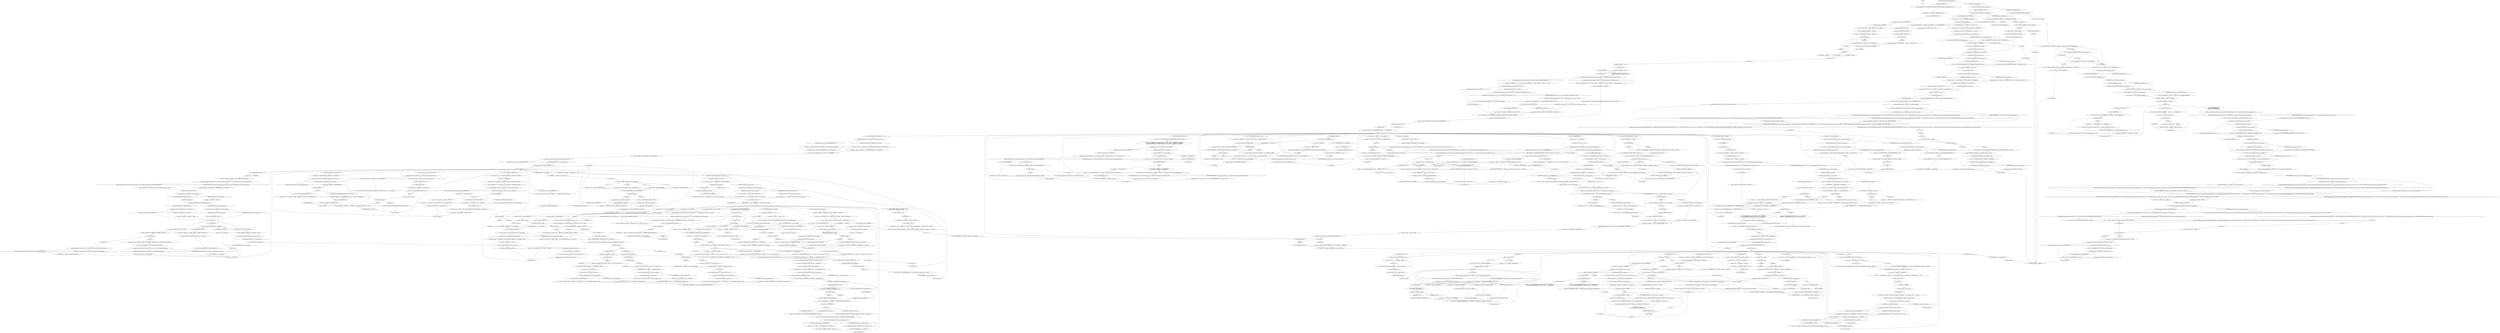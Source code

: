 # WHIRLING F1 / LOGIC WHITE CHECK
# The logic white check where you present your theory of how Ruby killed Lely and get the Hardie boys to give up her approximate location.
# ==================================================
digraph G {
	  0 [label="START"];
	  1 [label="input"];
	  2 [label="Jump to: [Untitled hub]"];
	  3 [label="Jump to: [gaveuprubyhub]"];
	  4 [label="Logic: 就是这样：进入屋顶、武器和动机，也不算太难。还有能让你把事情变得更简单的方法——来吧伙计们！"];
	  5 [label="You: “只是观察一下而已，我们继续吧。”"];
	  6 [label="You: “是的。”（翻白眼。）“女人的直觉，就是这样，你说的没错，尤金。”"];
	  7 [label="Kim Kitsuragi: “好吧……”警督走了过来。“我们已经排除了内讧的可能，原理就是：排除法。记住，我们需要做的就是同样排除露比的嫌疑，就是这样。”"];
	  8 [label="Kim Kitsuragi: Variable[\"whirling.hardies_said_the_cover_up_thing_in_logic_wc\"]  or  Variable[\"whirling.hardies_ruby_gay_branch_passed\"]"];
	  9 [label="Variable[\"whirling.hardies_said_the_cover_up_thing_in_logic_wc\"]  or  Variable[\"whirling.hardies_ruby_gay_branch_passed\"]", shape=diamond];
	  10 [label="!(Variable[\"whirling.hardies_said_the_cover_up_thing_in_logic_wc\"]  or  Variable[\"whirling.hardies_ruby_gay_branch_passed\"])", shape=diamond];
	  11 [label="Titus Hardie: “好吧——他妈的她去尿尿了，行吗？就一小会儿。*可能*还出去过——她要从货車里完成一个复杂的操作。”他指着十字路口。“我们不要再谈具体是什么*操作*了，条子。”"];
	  12 [label="Titus Hardie: “不，你做不到。我很清楚你周末在这里干了什么。人们都说了——而他们口中的你听上去完全不是个科学警察，你就是个疯子。”"];
	  13 [label="You: “有72%的概率子弹是从屋顶射来的。”"];
	  14 [label="Titus Hardie: “给马丁内斯来一个也无妨。”他点点头：“不过——世界上所有实验室都无法证明她在那个屋顶上。她是怎么上去的？爬上去？”"];
	  15 [label="Jump to: [ROUTE]"];
	  16 [label="You: “我知道。我也觉得很困惑，但她就是这么说的。”"];
	  17 [label="Titus Hardie: “好吧，条子。”他点点头。“继续说吧，我听够了会告诉你的。”"];
	  18 [label="Titus Hardie: “*也许*是从海边来的？我太忙了，都没时间考虑这件事。所以不可能。”他摇摇头。“我不觉得那是个狙击手，他离我们很近。”\n“*也许*是从海边来的？但就像我说的，我一直在忙着跟你们这些白痴打交道。所以不可能。”他摇摇头。“我不觉得那是个狙击手，他离我们很近。”\n“*也许*是从海边来的？但就像我说的，我一直在忙着应付你呢，条子。所以不可能。”他摇摇头。“我不觉得那是个狙击手，他离我们很近。”"];
	  19 [label="You: “最近的。”（点头）。“大概是43码。”\n“是的，大概是43码。”"];
	  20 [label="You: “她很可能只是为了*掩饰*自己，提图斯。”"];
	  21 [label="You: “露比可能是从飞旋旅社*内部*的某个地方直达屋顶的。”"];
	  22 [label="Glen: “她也没有啊！她绝对不会这么做的。”金发男子看了一圈。“为什么你们都不替她说话？这太他妈的蠢了，提图斯。”"];
	  23 [label="Logic: 哦！所以他没有完全排除她的可能性？*而且*她还离开这里了。很好。"];
	  24 [label="Kim Kitsuragi: IsKimHere()"];
	  25 [label="IsKimHere()", shape=diamond];
	  26 [label="!(IsKimHere())", shape=diamond];
	  27 [label="Eugene: “只是两扇门而已。我们不会因此就交出*露比*的——她是*我们*的人。”"];
	  28 [label="Kim Kitsuragi: “*还有*一扇门，就在屋顶上，卡拉洁的窗户旁边。怎么样？你进过那扇门吗？”"];
	  29 [label="Kim Kitsuragi: Variable[\"whirling.hardie_took_loaded_gun\"]"];
	  30 [label="Variable[\"whirling.hardie_took_loaded_gun\"]", shape=diamond];
	  31 [label="!(Variable[\"whirling.hardie_took_loaded_gun\"])", shape=diamond];
	  32 [label="Kim Kitsuragi: Variable[\"whirling.barreddoor_greeting_done\"] == true  and  Variable[\"whirling.steel_door_hub_reached\"] == true"];
	  33 [label="Variable[\"whirling.barreddoor_greeting_done\"] == true  and  Variable[\"whirling.steel_door_hub_reached\"] == true", shape=diamond];
	  34 [label="!(Variable[\"whirling.barreddoor_greeting_done\"] == true  and  Variable[\"whirling.steel_door_hub_reached\"] == true)", shape=diamond];
	  35 [label="Titus Hardie: “真是该死……”他的视线随着证物袋落进你的口袋。“这算不上证据，但可能是一件凶器——很接近她了，太他妈的近了。”"];
	  36 [label="Kim Kitsuragi: Variable[\"TASK.advanced_ballistics_analysis_done\"]"];
	  37 [label="Variable[\"TASK.advanced_ballistics_analysis_done\"]", shape=diamond];
	  38 [label="!(Variable[\"TASK.advanced_ballistics_analysis_done\"])", shape=diamond];
	  39 [label="Theo: 角落里的老人点点头。"];
	  40 [label="You: “我，一个人？”"];
	  41 [label="Titus Hardie: “知道吗，当我第一次看到你醉醺醺地进来的时候，我还以为是她在疑神疑鬼，或者又嗑药了，但是……”他打量着你。“现在我不那么确定了。”"];
	  42 [label="Alain: 沉默，他点点头。"];
	  43 [label="You: 跟他握手。"];
	  44 [label="Rhetoric: 没错，那是第二个想要逃离你的人了。"];
	  45 [label="Titus Hardie: “是啊，还有别的事情，但她不肯告诉我。我能看出她很想这么做，话都到她*嘴边*了：‘这个条子，提图斯，这个条子，他……’但她太害怕了。”"];
	  46 [label="Logic: 当然，是另一个人，看来我们有第九位哈迪兄弟了。"];
	  47 [label="Kim Kitsuragi: “你去哪里找她了，说得确切一点？”"];
	  48 [label="Jump to: [TASK.enter_the_mysterious_door_done]"];
	  49 [label="Logic: 只有我了，是吗？哇哦，好吧……祝你好运！"];
	  50 [label="Titus Hardie: “我明白了。但后面是什么，我是说——是储藏室之类的吗？”"];
	  51 [label="Kim Kitsuragi: “虽然*现在*我们还不能肯定，但我们*会*找到答案的。”"];
	  52 [label="Fat Angus: “我们聊起了无线电设备。她说她在做Ulan频率和一个灰域什么的东西。我就知道这些了。”"];
	  53 [label="You: 放弃。"];
	  54 [label="Logic: 嘘。我只是比你更加冷静一点，我就是这样。不如把它当做一次学习经历。你还需要哪些元素才能给露比定罪？"];
	  55 [label="Kim Kitsuragi: Variable[\"whirling.klaasje_drama_wc_succeeded\"]  and  Variable[\"XP.ruby_motive\"]"];
	  56 [label="Variable[\"whirling.klaasje_drama_wc_succeeded\"]  and  Variable[\"XP.ruby_motive\"]", shape=diamond];
	  57 [label="!(Variable[\"whirling.klaasje_drama_wc_succeeded\"]  and  Variable[\"XP.ruby_motive\"])", shape=diamond];
	  58 [label="Logic: 明智之举。元素包括：进入屋顶、武器和动机。还有能让你把事情变得更简单的方法——来吧伙计们！"];
	  59 [label="Savoir Faire: 首先，你可以去调查厨房里那扇神秘的门背后是什么。如果那是条秘密通道，她很可能就是利用它爬上屋顶的！"];
	  60 [label="Glen: “她搞*组织策划*，不伤人的，她不是那种人。她是个……用谈话解决问题的人。”"];
	  61 [label="Electrochemistry: 他拿着啤酒罐做了个手势——这么说你还没能赢得他的好感！那家伙只有在完全专注于某些事情的时候才会把它放到桌子上。"];
	  62 [label="Glen: “老大，也许……”金发男子插话。“像这样一台机器的价值就超过500雷亚尔。”"];
	  63 [label="Kim Kitsuragi: 警督翻开自己的笔记本。“周日晚11:30到12:15——这段时间她*一直*都在？”"];
	  64 [label="Rhetoric: 在他眯起的双眼后面，多米诺骨牌正在飞快地——倒塌。现在他渐渐明白过来了。"];
	  65 [label="Kim Kitsuragi: IsKimHere()"];
	  66 [label="IsKimHere()", shape=diamond];
	  67 [label="!(IsKimHere())", shape=diamond];
	  68 [label="You: “她是*地下同性恋组织*的成员。”"];
	  69 [label="Rhetoric: 你得更直接点。"];
	  70 [label="You: 最好不要逼得太过了，回到其它的想法上去。"];
	  71 [label="Eugene: “是啊——不对，露比的胆子比谁都要大。除非你是白痴才不会……”他四处看了一圈。“伙计们，不是只有我一个人知道，对吧？”"];
	  72 [label="Logic: 你无需*证明*什么，目前为止怀疑就足够了——而提图斯*必须*要有一些。"];
	  73 [label="Shanky: “如果她利用了我们……那就严重违反了*哈迪守则*，老大。”"];
	  74 [label="Titus Hardie: “你现在如履薄冰了，混蛋。”他指着你。"];
	  75 [label="Glen: “提，我们不会当真了吧，对吗？！”他几乎从座位上站了起来。“露比不会这么做的，她为什么要这么做？”"];
	  76 [label="Kim Kitsuragi: “想想吧——为什么要费那么大的力气呢？这都是她的主意，不是吗？把他吊起来？你虽然配合了，但是她的提议。”"];
	  77 [label="Shanky: “去你的吧，老兄，我永远不会这么坑自己兄弟的。”他气得哇哇直叫。"];
	  78 [label="Alain: “我不知道，条子——你为什么不先去找你那把*失枪*呢？”纹身男因为自己的笑话爆笑起来。"];
	  79 [label="Titus Hardie: “你是什么意思？”"];
	  80 [label="Kim Kitsuragi: Variable[\"whirling.hardies_logic_wc_reaction_speed_look_whos_finally_speaking\"]"];
	  81 [label="Variable[\"whirling.hardies_logic_wc_reaction_speed_look_whos_finally_speaking\"]", shape=diamond];
	  82 [label="!(Variable[\"whirling.hardies_logic_wc_reaction_speed_look_whos_finally_speaking\"])", shape=diamond];
	  83 [label="Alain: “那他想开枪自杀的时候……为什么要问你要*你*的枪呢，嗯？因为他*没有*自己的枪！”"];
	  84 [label="Glen: “是啊，那玩意是被甲的。也是4毫米……”"];
	  85 [label="Titus Hardie: “是啊，她*可以*的，全凭*运气*而已。”他摇摇头，但眼神中透露着兴趣。"];
	  86 [label="Alain: “接下来他又要——自杀了。”纹身男用轻蔑的目光望着你。"];
	  87 [label="Jump to: [ROUTE]"];
	  88 [label="Fat Angus: “我会的，老大。”那人从工作服中掏出了香烟。"];
	  89 [label="Titus Hardie: “所以她*有可能*会接触到半自动武器，但这需要相当丰富的想象力才行。”"];
	  90 [label="Titus Hardie: “行吧，我可以配合。你说的那两扇门——是起吊机把它们连起来的？用某种……升降机？”"];
	  91 [label="Jump to: [TASK.advanced_ballistics_analysis_done]"];
	  92 [label="Kim Kitsuragi: “她知道有不利于她的证据——她也说我们迟早会找到的。这正是典型的嫌犯行径，所以逃跑总是有罪的。”"];
	  93 [label="You: [离开。]"];
	  94 [label="You: “抱歉。神啊，为什么万事万物见到我的影子都要逃跑呢？！”"];
	  95 [label="Titus Hardie: 他耸耸肩。“莉兹需要透透气。”"];
	  96 [label="Jump to: [gaveuprubyhub]"];
	  97 [label="You: “你知道露比去哪儿了吗？”"];
	  98 [label="Glen: “她不再是……”男人盯着他的啤酒。“哈迪兄弟候选人了，是吗？”"];
	  99 [label="You: 那只会激怒他，他是不会对艾弗拉特大吼大叫的。"];
	  100 [label="Titus Hardie: “为什么不呢？你吞枪的样子好像有人把你撕成了一个新的混蛋。”"];
	  101 [label="Logic: 随你便！但请记住，是你让自己经历了这些麻烦的。"];
	  102 [label="Kim Kitsuragi: “我想我们最好直截了当点，”他同样低声回答，然后转向提图斯问到：“你为什么能这么肯定露比*没有*杀他？”"];
	  103 [label="Kim Kitsuragi: CheckItem(\"antique_rifle\")"];
	  104 [label="CheckItem(\"antique_rifle\")", shape=diamond];
	  105 [label="!(CheckItem(\"antique_rifle\"))", shape=diamond];
	  106 [label="Untitled hub"];
	  107 [label="Kim Kitsuragi: Variable[\"whirling.hardies_savoir_faire_search_whirling_for_hidden_passages\"]  or Variable[\"whirling.hardies_perception_makes_finding_key_behind_window_easier\"]  or  Variable[\"whirling.hardies_logic_wc_fail_viscal_tells_you_to_analyze_window\"]  or  Variable[\"whirling.hardies_logic_wc_fail_inland_suggests_searching_the_spooky_building\"]  or  Variable[\"whirling.hardies_logic_wc_fail_volition_try_klaasje\"]"];
	  108 [label="Variable[\"whirling.hardies_savoir_faire_search_whirling_for_hidden_passages\"]  or Variable[\"whirling.hardies_perception_makes_finding_key_behind_window_easier\"]  or  Variable[\"whirling.hardies_logic_wc_fail_viscal_tells_you_to_analyze_window\"]  or  Variable[\"whirling.hardies_logic_wc_fail_inland_suggests_searching_the_spooky_building\"]  or  Variable[\"whirling.hardies_logic_wc_fail_volition_try_klaasje\"]", shape=diamond];
	  109 [label="!(Variable[\"whirling.hardies_savoir_faire_search_whirling_for_hidden_passages\"]  or Variable[\"whirling.hardies_perception_makes_finding_key_behind_window_easier\"]  or  Variable[\"whirling.hardies_logic_wc_fail_viscal_tells_you_to_analyze_window\"]  or  Variable[\"whirling.hardies_logic_wc_fail_inland_suggests_searching_the_spooky_building\"]  or  Variable[\"whirling.hardies_logic_wc_fail_volition_try_klaasje\"])", shape=diamond];
	  110 [label="Logic: ……没人吗？"];
	  111 [label="You: “非常狂野的东西，提图斯，你还没做好准备接受的东西。”"];
	  112 [label="Kim Kitsuragi: Variable[\"whirling.hardies_ruby_gay_branch_passed\"]"];
	  113 [label="Variable[\"whirling.hardies_ruby_gay_branch_passed\"]", shape=diamond];
	  114 [label="!(Variable[\"whirling.hardies_ruby_gay_branch_passed\"])", shape=diamond];
	  115 [label="Kim Kitsuragi: Variable[\"whirling.hardies_secret_passage_all_you_know\"]"];
	  116 [label="Variable[\"whirling.hardies_secret_passage_all_you_know\"]", shape=diamond];
	  117 [label="!(Variable[\"whirling.hardies_secret_passage_all_you_know\"])", shape=diamond];
	  118 [label="Titus Hardie: “有些男孩子气。红头发，不过是染的。她看上去就像个开货車的。”"];
	  119 [label="Logic: 这个*复杂的业务*会不会跟乔伊斯请求你调查的事情有关？也许吧，不过他们永远不会挑明的。你必须继续调查！"];
	  120 [label="Logic: 这个你已经知道了。一切都很吻合：露比，失踪的哈迪兄弟，身处私刑现场，还在贩毒。"];
	  121 [label="Kim Kitsuragi: Variable[\"whirling.hardies_either_rhet_or_auth_fired_in_logic_wc_fail\"]"];
	  122 [label="Variable[\"whirling.hardies_either_rhet_or_auth_fired_in_logic_wc_fail\"]", shape=diamond];
	  123 [label="!(Variable[\"whirling.hardies_either_rhet_or_auth_fired_in_logic_wc_fail\"])", shape=diamond];
	  124 [label="Perception (Sight): 进不了门？你知道什么能派上用场——把这个房间*彻底*搜查一遍！或许会有些隐藏的东西。"];
	  125 [label="Kim Kitsuragi: CheckItem(\"gun_villiers\")"];
	  126 [label="CheckItem(\"gun_villiers\")", shape=diamond];
	  127 [label="!(CheckItem(\"gun_villiers\"))", shape=diamond];
	  128 [label="Kim Kitsuragi: IsKimHere()"];
	  129 [label="IsKimHere()", shape=diamond];
	  130 [label="!(IsKimHere())", shape=diamond];
	  131 [label="You: “说得好，金。”"];
	  132 [label="Titus Hardie: “没有……”"];
	  133 [label="Drama: 那是个谎言。"];
	  134 [label="Titus Hardie: “这么近嘛？真是幸运。在我相信这套说辞之前，我会亲自彻底检查一下那些脚印的，条子。”"];
	  135 [label="You: “最近的。”（点头）。“一两个星期吧。”\n“大概有一两个星期了吧。”"];
	  136 [label="Glen: “知道什么？”那个男人不敢相信自己的耳朵。“他一开始说是她杀的人——现在她也变成*姬佬*了？一派胡言！”"];
	  137 [label="Empathy: 这个格伦显然喜欢男人，但他应付不来。那是他自己的事，而你也*不想*介入。继续吧。"];
	  138 [label="You: “尚克，假设是你杀了他……”"];
	  139 [label="You: “也许哪里还有更多。”"];
	  140 [label="You: “你们对这个地方有多少了解？”"];
	  141 [label="Kim Kitsuragi: “二十，也许是三十支步枪，提图斯。虽说坏了——但数量还是太多了。而且一定还会有别的驻点。”"];
	  142 [label="Eugene: “我来吧，老大。条子和你说清楚了的话，我和安格斯就上那儿去。”"];
	  143 [label="Jump to: [ROUTE]"];
	  144 [label="Kim Kitsuragi: “它在*你的*包厢里，我想是因为露比来过这里吧？”"];
	  145 [label="Kim Kitsuragi: Variable[\"whirling.hardie_i_analized_the_bullet_and_it_was_jacketed\"]"];
	  146 [label="Variable[\"whirling.hardie_i_analized_the_bullet_and_it_was_jacketed\"]", shape=diamond];
	  147 [label="!(Variable[\"whirling.hardie_i_analized_the_bullet_and_it_was_jacketed\"])", shape=diamond];
	  148 [label="Titus Hardie: 他没有等你回答。“这跟你人人持枪的理论相悖了。如果这是军用级别的武器，*露比*又是怎么拿到的呢？”"];
	  149 [label="You: “我只是把我所知道的如实说出来罢了。”"];
	  150 [label="Titus Hardie: 他没有等你回答。“这跟你的近距射杀推理相悖了。如果凶器是军用级别的，*露比*又是怎么拿到的呢？”"];
	  151 [label="Kim Kitsuragi: “不过是一次思维实验，我们继续吧。”他点头示意你。"];
	  152 [label="Titus Hardie: “我看到起吊机了，我又不是瞎子。”他点点头。“你是说她用衣领把自己卷了上去，就像某种……”他想不出什么恰当的比喻。"];
	  153 [label="Kim Kitsuragi: Variable[\"whirling.kimintro_did_not_shake_hand\"]  or  Variable[\"pier.joyce_intro_did_not_shake_hand\"]"];
	  154 [label="Variable[\"whirling.kimintro_did_not_shake_hand\"]  or  Variable[\"pier.joyce_intro_did_not_shake_hand\"]", shape=diamond];
	  155 [label="!(Variable[\"whirling.kimintro_did_not_shake_hand\"]  or  Variable[\"pier.joyce_intro_did_not_shake_hand\"])", shape=diamond];
	  156 [label="Titus Hardie: “我告诉你——是你。”"];
	  157 [label="Kim Kitsuragi: Variable[\"whirling.hardie_logic_wc_esprit_titus\"]"];
	  158 [label="Variable[\"whirling.hardie_logic_wc_esprit_titus\"]", shape=diamond];
	  159 [label="!(Variable[\"whirling.hardie_logic_wc_esprit_titus\"])", shape=diamond];
	  160 [label="Kim Kitsuragi: Variable[\"whirling.klaasje_drama_wc_succeeded\"]  and  Variable[\"XP.ruby_motive\"]"];
	  161 [label="Variable[\"whirling.klaasje_drama_wc_succeeded\"]  and  Variable[\"XP.ruby_motive\"]", shape=diamond];
	  162 [label="!(Variable[\"whirling.klaasje_drama_wc_succeeded\"]  and  Variable[\"XP.ruby_motive\"])", shape=diamond];
	  163 [label="Volition: 哇哦，你想得真是周到。没有什么好补充的了——只要攻破卡拉洁最后一道防线，或许她会告诉你一些有用的事？"];
	  164 [label="Titus Hardie: “当然，条子，肯定的……”他转向尤金。“我们得去那条秘密通道看看，兄弟们。”"];
	  165 [label="Jump to: [Untitled hub]"];
	  166 [label="Jump to: [Hardiehub1]"];
	  167 [label="Jump to: [Titus Hardie: \"\"Because she was here *all night*....\"]"];
	  168 [label="Jump to: [gaveuprubyhub]"];
	  169 [label="Physical Instrument: 快点，混蛋！别站着撸管了。"];
	  170 [label="Composure: 别再流口水了。兜个圈子，打自己的脸，*任何事*。如果你只是站在那里，没人知道该那你怎么办。"];
	  171 [label="Untitled hub"];
	  172 [label="Alain: “是啊，有些人就会一起混。有什么不对吗？”\n“是啊，有些人就会一起混——不像你。有什么不对吗？”"];
	  173 [label="Alain: “哪有，老兄。那就是露比，一切都在她的掌控之中。”那人解释说。“她就是很有一手，所以她才那么厉害。”"];
	  174 [label="Titus Hardie: “行，就让老提图斯让你放宽心吧——她没有杀人，她整晚都在这里。”"];
	  175 [label="Kim Kitsuragi: IsKimHere()"];
	  176 [label="IsKimHere()", shape=diamond];
	  177 [label="!(IsKimHere())", shape=diamond];
	  178 [label="Kim Kitsuragi: “一个更严谨的——也是你极力避免的结论——就是她很清楚发生了什么，因为是她杀的人。”"];
	  179 [label="Jump to: [Untitled hub]"];
	  180 [label="Titus Hardie: “好吧，可是……”男人看了一圈。“她是怎么上去的？这栋楼里没有安装楼梯，*或者*电梯的空间了。”"];
	  181 [label="Glen: “去你的吧……”那个男人不敢相信自己的耳朵。“他一开始说是她杀的人——现在她也变成*姬佬*了？一派胡言！”"];
	  182 [label="Titus Hardie: “就算她离开了五分钟，也不意味着她能*神奇地*爬上屋顶朝他开枪。”他轻敲着自己的太阳穴。“我也考虑过——那是不可能的。”"];
	  183 [label="Titus Hardie: “不-不，”他眯着眼睛看你。“*继续*说下去吧——她说了什么？”"];
	  184 [label="You: 没时间浪费在这个上面了。"];
	  185 [label="You: “上床。她想跟她上床。”"];
	  186 [label="Titus Hardie: “你说*什么*？"];
	  187 [label="You: “你想跟你的兄弟们一起受审吗——作为私刑帮派的一员——或者因为冷酷的谋杀罪，单独受审？”"];
	  188 [label="Kim Kitsuragi: Variable[\"whirling.hardies_logic_wc_suc_handeyecord_godly_sniper\"]  and  Variable[\"whirling.window_viscal_success_hub_reached\"]"];
	  189 [label="Variable[\"whirling.hardies_logic_wc_suc_handeyecord_godly_sniper\"]  and  Variable[\"whirling.window_viscal_success_hub_reached\"]", shape=diamond];
	  190 [label="!(Variable[\"whirling.hardies_logic_wc_suc_handeyecord_godly_sniper\"]  and  Variable[\"whirling.window_viscal_success_hub_reached\"])", shape=diamond];
	  191 [label="You: “一名*杰出*的狙击手完全可以做到。”"];
	  192 [label="You: 等等——那就会跟我现在的推理相悖了。"];
	  193 [label="You: “厨房里有一扇锁着的门——屋顶上还有一扇。有进去过吗？”"];
	  194 [label="Eugene: “哇哦，老兄，我们能不能？我是说……”"];
	  195 [label="Kim Kitsuragi: “只是想确认一下我们的想法是否一样。”警督假装记着笔记。“并不是完全一致。我们只能开诚布公地——分享情报。”"];
	  196 [label="Logic: 并不需要*所有*事完全说通。几率仍然比子弹来自屋顶的可能性要小得多，而他也很清楚这一点。"];
	  197 [label="Titus Hardie: “所以它肯定是来自一支后膛装步枪，军用级别的。”他转向你。“连你们这群民兵猴子都没有。”"];
	  198 [label="Kim Kitsuragi: IsKimHere()"];
	  199 [label="IsKimHere()", shape=diamond];
	  200 [label="!(IsKimHere())", shape=diamond];
	  201 [label="Fat Angus: “老大……”角落里的大个子气喘吁吁地说。“厨房里有一扇怪怪的蓝色铁门。我看见过……”"];
	  202 [label="Titus Hardie: “就在大楼侧面，尤金，从港口就能看到。”他指着自己的眼球。“你想当警督——就得仔细观察。”"];
	  203 [label="Alain: “什么起吊机？在哪里？”"];
	  204 [label="Titus Hardie: “就先这样吧。问题是——那只是一台生锈的起吊机，并不能证明她就在屋顶上。”"];
	  205 [label="You: “为什么？”"];
	  206 [label="Titus Hardie: “真是个彻头彻尾的混蛋，不是吗。行，去你妈的吧！”尽管大喊大叫着，他听起来并不生气。"];
	  207 [label="Kim Kitsuragi: Variable[\"whirling.hardie_logic_wc_vc_reckoner\"]"];
	  208 [label="Variable[\"whirling.hardie_logic_wc_vc_reckoner\"]", shape=diamond];
	  209 [label="!(Variable[\"whirling.hardie_logic_wc_vc_reckoner\"])", shape=diamond];
	  210 [label="Jump to: [gaveuprubyhub]"];
	  211 [label="Titus Hardie: “一点点——在海岸边。”"];
	  212 [label="Kim Kitsuragi: Variable[\"whirling.klaasje_arrest_you_arrested_her_on_the_spot_and_kim_toook_her_away\"]"];
	  213 [label="Variable[\"whirling.klaasje_arrest_you_arrested_her_on_the_spot_and_kim_toook_her_away\"]", shape=diamond];
	  214 [label="!(Variable[\"whirling.klaasje_arrest_you_arrested_her_on_the_spot_and_kim_toook_her_away\"])", shape=diamond];
	  215 [label="Jump to: [gaveuprubyhub]"];
	  216 [label="Titus Hardie: “你什么时候才能用你的笨蛋脑袋想明白？”他嘲讽着。“我已经*是了*，只是不能确定你是不是。”\n“你什么时候才能用你有自毁倾向的脑袋想明白？”他嘲讽着。“我已经*是了*——只是不能确定你是不是。”"];
	  217 [label="Jump to: [HUBOMOTIVO]"];
	  218 [label="You: “你知道她在用Ulan频率做什么吗？”"];
	  219 [label="Pain Threshold: 别再想你那把丢掉的枪了，该死的。你会得心脏病的。"];
	  220 [label="Kim Kitsuragi: Variable[\"TASK.probe_drivers_about_drugs\"] == true  and  Variable[\"TASK.who_is_the_ladydriver\"] == false"];
	  221 [label="Variable[\"TASK.probe_drivers_about_drugs\"] == true  and  Variable[\"TASK.who_is_the_ladydriver\"] == false", shape=diamond];
	  222 [label="!(Variable[\"TASK.probe_drivers_about_drugs\"] == true  and  Variable[\"TASK.who_is_the_ladydriver\"] == false)", shape=diamond];
	  223 [label="Kim Kitsuragi: Variable[\"TASK.who_is_the_ladydriver\"] == true  and  Variable[\"TASK.who_is_the_ladydriver\"] == false"];
	  224 [label="Variable[\"TASK.who_is_the_ladydriver\"] == true  and  Variable[\"TASK.who_is_the_ladydriver\"] == false", shape=diamond];
	  225 [label="!(Variable[\"TASK.who_is_the_ladydriver\"] == true  and  Variable[\"TASK.who_is_the_ladydriver\"] == false)", shape=diamond];
	  226 [label="Logic: 好了。你的大脑现在是一块松懈的肌肉。放弃很容易，不是吗？缺点就是——你根本不知道现在应该干什么。我可以跟你*报告*一下。"];
	  227 [label="Volition: 你不是白痴，别那么说。如今一切都是一团乱麻，而且当一名警探真的很不容易。"];
	  228 [label="Kim Kitsuragi: “他在*思考*呢，让他思考一会。”警督维护着你。"];
	  229 [label="Titus Hardie: “我不知道该说些什么。”"];
	  230 [label="Kim Kitsuragi: CheckItem(\"antique_rifle\")"];
	  231 [label="CheckItem(\"antique_rifle\")", shape=diamond];
	  232 [label="!(CheckItem(\"antique_rifle\"))", shape=diamond];
	  233 [label="Drama: 说：“五百遍的李尔王，我还记不住第一行！！！”"];
	  234 [label="Glen: “该死的……”金发男子陷入了某种痛苦之中，这让他目不转睛地盯着自己的大蒜面包碗。"];
	  235 [label="Kim Kitsuragi: “一厢情愿的想法在警方调查中是立不住脚的，”警督告诉阿兰，他的声音温和而坚定。"];
	  236 [label="Kim Kitsuragi: Variable[\"whirling.hardies_ruby_gay_branch_passed\"]"];
	  237 [label="Variable[\"whirling.hardies_ruby_gay_branch_passed\"]", shape=diamond];
	  238 [label="!(Variable[\"whirling.hardies_ruby_gay_branch_passed\"])", shape=diamond];
	  239 [label="Titus Hardie: “嗯。人们都说在旅社建成之前，这里曾是一家弹球游乐室——叫什么来着，特奥？”"];
	  240 [label="Authority: 提图斯的反应如此鲁莽是有一定道理的，他不喜欢自己的权威遭到质疑。"];
	  241 [label="Jump to: [ROUTE]"];
	  242 [label="You: “真的，没什么。”"];
	  243 [label="Titus Hardie: “就算她离开了五分钟，也不意味着她能*神奇地*爬上屋顶朝雇佣兵开枪。”他轻敲着自己的太阳穴。“我也考虑过——那是不可能的。”"];
	  244 [label="You: “没什么，他们就在那里。”"];
	  245 [label="Titus Hardie: “我不喜欢猜测，条子。*没有人*喜欢。”"];
	  246 [label="You: “你注意到后面的起吊机了吗？就在飞旋旅社的外墙上？”"];
	  247 [label="Glen: 提图斯，不是*真的*在说……“"];
	  248 [label="Suggestion: 所以这就是为什么尚克不喜欢她的原因。这对你来说很有帮助——他不会多费口舌维护露比。"];
	  249 [label="You: “在我们逮捕她之前，她的确这么说了。”"];
	  250 [label="Kim Kitsuragi: Variable[\"whirling.hardies_logic_wc_show_them_the_bullet\"]"];
	  251 [label="Variable[\"whirling.hardies_logic_wc_show_them_the_bullet\"]", shape=diamond];
	  252 [label="!(Variable[\"whirling.hardies_logic_wc_show_them_the_bullet\"])", shape=diamond];
	  253 [label="You: “工坊里面有弹球机，还能用呢。”"];
	  254 [label="Titus Hardie: “该死的，条子——你在开玩笑吗？你知道根本就没有什么该死的弹球机杀手！”"];
	  255 [label="Rhetoric: 切记不要自相矛盾。如果它听起来没有*是露比干的*意思，还是不要说出来为好？"];
	  256 [label="Untitled hub (03)"];
	  257 [label="Kim Kitsuragi: IsKimHere()"];
	  258 [label="IsKimHere()", shape=diamond];
	  259 [label="!(IsKimHere())", shape=diamond];
	  260 [label="Alain: “没有，我看到的只有一个再次——想要自杀的条子。”"];
	  261 [label="You: “我们不是已经证实露比可能进入那个人被枪杀的屋顶了吗？”（继续。）"];
	  262 [label="Reaction Speed: 但如果你错过了有趣的信息呢？最终选择权在你手上，可是……"];
	  263 [label="Jump to: [ROUTE]"];
	  264 [label="Titus Hardie: “她怕我会告诉你。”他直视着你的眼睛。“或许她是对的，现在我可能就告诉你了。”"];
	  265 [label="You: “你能告诉我应该从海岸的什么地方开始找吗？”"];
	  266 [label="Kim Kitsuragi: Variable[\"cargo.evrart_anything_I_can_do_to_help\"]"];
	  267 [label="Variable[\"cargo.evrart_anything_I_can_do_to_help\"]", shape=diamond];
	  268 [label="!(Variable[\"cargo.evrart_anything_I_can_do_to_help\"])", shape=diamond];
	  269 [label="Kim Kitsuragi: Variable[\"whirling.hardies_authority_wc_fail_put_the_gun_in_your_mouth_threatened_to_kill_yourself\"]"];
	  270 [label="Variable[\"whirling.hardies_authority_wc_fail_put_the_gun_in_your_mouth_threatened_to_kill_yourself\"]", shape=diamond];
	  271 [label="!(Variable[\"whirling.hardies_authority_wc_fail_put_the_gun_in_your_mouth_threatened_to_kill_yourself\"])", shape=diamond];
	  272 [label="You: “你应该去做警察的，提图斯。”"];
	  273 [label="Titus Hardie: “富家子的法律根本形同虚设。”他摆摆手。“它只对野松女士生效。所以留着你的实验室吧——你也给我小心点。”"];
	  274 [label="Reaction Speed: *谁*在找人？他们全都在这里。"];
	  275 [label="Jump to: [gaveuprubyhub]"];
	  276 [label="Kim Kitsuragi: IsKimHere()"];
	  277 [label="IsKimHere()", shape=diamond];
	  278 [label="!(IsKimHere())", shape=diamond];
	  279 [label="Titus Hardie: “我猜你已经有一套理论了？”"];
	  280 [label="Kim Kitsuragi: Variable[\"whirling.hardie_logic_wc_failed\"]"];
	  281 [label="Variable[\"whirling.hardie_logic_wc_failed\"]", shape=diamond];
	  282 [label="!(Variable[\"whirling.hardie_logic_wc_failed\"])", shape=diamond];
	  283 [label="You: 巴拉-巴拉-啪-啪？"];
	  284 [label="Kim Kitsuragi: Variable[\"whirling.hardies_savoir_faire_search_whirling_for_hidden_passages\"]  or Variable[\"whirling.hardies_perception_makes_finding_key_behind_window_easier\"]  or  Variable[\"whirling.hardies_logic_wc_fail_viscal_tells_you_to_analyze_window\"]  or  Variable[\"whirling.hardies_logic_wc_fail_inland_suggests_searching_the_spooky_building\"]  or  Variable[\"whirling.hardies_logic_wc_fail_volition_try_klaasje\"]"];
	  285 [label="Variable[\"whirling.hardies_savoir_faire_search_whirling_for_hidden_passages\"]  or Variable[\"whirling.hardies_perception_makes_finding_key_behind_window_easier\"]  or  Variable[\"whirling.hardies_logic_wc_fail_viscal_tells_you_to_analyze_window\"]  or  Variable[\"whirling.hardies_logic_wc_fail_inland_suggests_searching_the_spooky_building\"]  or  Variable[\"whirling.hardies_logic_wc_fail_volition_try_klaasje\"]", shape=diamond];
	  286 [label="!(Variable[\"whirling.hardies_savoir_faire_search_whirling_for_hidden_passages\"]  or Variable[\"whirling.hardies_perception_makes_finding_key_behind_window_easier\"]  or  Variable[\"whirling.hardies_logic_wc_fail_viscal_tells_you_to_analyze_window\"]  or  Variable[\"whirling.hardies_logic_wc_fail_inland_suggests_searching_the_spooky_building\"]  or  Variable[\"whirling.hardies_logic_wc_fail_volition_try_klaasje\"])", shape=diamond];
	  287 [label="Kim Kitsuragi: Variable[\"TASK.enter_the_mysterious_door\"]"];
	  288 [label="Variable[\"TASK.enter_the_mysterious_door\"]", shape=diamond];
	  289 [label="!(Variable[\"TASK.enter_the_mysterious_door\"])", shape=diamond];
	  290 [label="Kim Kitsuragi: “谢谢你。”"];
	  291 [label="ROUTE"];
	  292 [label="You: “是的，她只是跟你们*一起混*。她就是这样知道的。”"];
	  293 [label="Untitled hub"];
	  294 [label="Theo: “东德尔塔弹球游乐室。”老人咳嗽了几声。“*诡异*的地方——后来破产了。”"];
	  295 [label="You: “在那里——有一扇门直通屋顶。你可以直接出去。”"];
	  296 [label="Suggestion: 这可能是最好的结果了，不要打乱你的步调。"];
	  297 [label="Titus Hardie: “这些都是肮脏的污蔑”，大个子摩挲着自己的下巴。“就跟我们的奥兰治小姐为了掩盖自己而编造的鬼话一样。”"];
	  298 [label="Titus Hardie: “那也没什么。有些人比别人更娘点，但是他们仍然可以成为哈迪兄弟的一员。”他瞥了一眼格伦。“但如果你把自己的私事带进来……”"];
	  299 [label="Alain: “没错，而且他们也不能证明她在屋顶。一切都只是唬人的，他什么都没有。”"];
	  300 [label="Kim Kitsuragi: “女孩也会喜欢女孩的，安格斯。”警督解释着。“有些时候。现在就是这个时候——她喜欢卡拉洁。”"];
	  301 [label="Titus Hardie: “我知道你在想什么，格伦。我们会谈到的——等到谋杀指控被消除之后。”"];
	  302 [label="Kim Kitsuragi: “就当是次思维实验，提图斯。”他解释到。“想想吧，是你杀了他。去了上面，朝他开枪，下楼来……”"];
	  303 [label="You: “那是她的主意吧，对吧？把他吊起来？”"];
	  304 [label="Kim Kitsuragi: IsKimHere()"];
	  305 [label="IsKimHere()", shape=diamond];
	  306 [label="!(IsKimHere())", shape=diamond];
	  307 [label="Titus Hardie: “冷静点，格伦。”他转向你。“他想说的是——没有枪的人是不能朝人开枪的，你得有把枪才能这么做。而你没办法证明她有枪。”"];
	  308 [label="Inland Empire: 只是客串一下，我明白了。继续。"];
	  309 [label="Titus Hardie: “那看上去像是个古董——一把美人侯爵……”他拿起枪检查了一下，然后还给你。“这枪没办法用，你从哪儿弄来的？”"];
	  310 [label="Titus Hardie: “这跟你的小想法相悖了，不是吗？”他摩挲着下巴。“另外我这辈子也见过几个人拥有不止一双靴子——时不时也会换一下……”"];
	  311 [label="Composure: 他看上去很强硬，但在他深绿色的眼睛中有一丝紧张。这触及他的痛处了。"];
	  312 [label="You: “本地当铺把我的失枪卖给了一个女人，也许就是她？”"];
	  313 [label="You: “呃…….”"];
	  314 [label="Alain: “我们漏了一个。露比不知道这个地方，老大——只有那些条子们，挖来挖去的。”"];
	  315 [label="You: “如果门是*相通*的呢？她就可以上楼去——朝他开枪——然后下来。全程5分钟搞定。”\n“*相通的*——用那台*起吊机*，尤金！她就可以上楼去——朝他开枪——然后下来。全程5分钟搞定。”\n“如果这些门是*相通*的呢？她可以上楼——射杀他——下楼——不到五分钟就能完成。”"];
	  316 [label="Shanky: “妈的他一直在厨房里*吃东西*！”老鼠脸男人气炸了。“那个条子和肥猪什么都没有。”"];
	  317 [label="Authority: 提图斯没有回答——可能是个好兆头。"];
	  318 [label="Titus Hardie: “不要急于下结论，特奥。”他转向老人。“你拿了钥匙。它看上去像是*最近*被放在那里的吗？”"];
	  319 [label="Alain: “他的搭档不见了，那个四眼仔。条子们没有他们的死党就不能正常工作了。”"];
	  320 [label="You: “所以你喜欢在人们面前挥枪吗？这也不意味着她也会这样。”"];
	  321 [label="Titus Hardie: “也不能用吗？”"];
	  322 [label="Kim Kitsuragi: IsKimHere()"];
	  323 [label="IsKimHere()", shape=diamond];
	  324 [label="!(IsKimHere())", shape=diamond];
	  325 [label="Jump to: [ROUTE]"];
	  326 [label="Titus Hardie: “条子——这*正是*它的真正含义。”"];
	  327 [label="You: “你不会相信RCM有多吊的。”"];
	  328 [label="Shanky: “那是个*升降机*，不是工业电梯。不如换我去……”"];
	  329 [label="Untitled hub"];
	  330 [label="Half Light: 他快要发火了。"];
	  331 [label="Titus Hardie: “我不*知道*。”他笑得很怪异。“我不知道她去哪儿了，她那晚只露了个面就离开了。而且还很害怕，不愿意告诉我在哪里——不论我有多么*坚持*。想知道为什么么？”"];
	  332 [label="Titus Hardie: “你是个聪明的条子，却是个愚蠢的人——没有人会告诉艾弗拉特任何事。如果他必须知道，就必须*尽快*知道。”"];
	  333 [label="Titus Hardie: “不。她和艾弗拉特——他们不会有交流的，他们从未见过，也没有任何关系，他们是生活在不同*星系*的人。记清楚这一点。”"];
	  334 [label="Kim Kitsuragi: Variable[\"XP.evrart_got_the_folder_from_cencus_bureau\"]"];
	  335 [label="Variable[\"XP.evrart_got_the_folder_from_cencus_bureau\"]", shape=diamond];
	  336 [label="!(Variable[\"XP.evrart_got_the_folder_from_cencus_bureau\"])", shape=diamond];
	  337 [label="Half Light: 害怕？你也应该如此。一种诡异的恐惧在你身上蔓延开来，你的嘴巴尝到一丝金属的味道。改变话题。"];
	  338 [label="Jump to: [gaveuprubyhub]"];
	  339 [label="Kim Kitsuragi: Variable[\"whirling.hardies_savoir_faire_search_whirling_for_hidden_passages\"]  or Variable[\"whirling.hardies_perception_makes_finding_key_behind_window_easier\"]  or  Variable[\"whirling.hardies_logic_wc_fail_viscal_tells_you_to_analyze_window\"]  or  Variable[\"whirling.hardies_logic_wc_fail_inland_suggests_searching_the_spooky_building\"]"];
	  340 [label="Variable[\"whirling.hardies_savoir_faire_search_whirling_for_hidden_passages\"]  or Variable[\"whirling.hardies_perception_makes_finding_key_behind_window_easier\"]  or  Variable[\"whirling.hardies_logic_wc_fail_viscal_tells_you_to_analyze_window\"]  or  Variable[\"whirling.hardies_logic_wc_fail_inland_suggests_searching_the_spooky_building\"]", shape=diamond];
	  341 [label="!(Variable[\"whirling.hardies_savoir_faire_search_whirling_for_hidden_passages\"]  or Variable[\"whirling.hardies_perception_makes_finding_key_behind_window_easier\"]  or  Variable[\"whirling.hardies_logic_wc_fail_viscal_tells_you_to_analyze_window\"]  or  Variable[\"whirling.hardies_logic_wc_fail_inland_suggests_searching_the_spooky_building\"])", shape=diamond];
	  342 [label="Jump to: [endhub]"];
	  343 [label="Kim Kitsuragi: HasVolitionDamage()"];
	  344 [label="HasVolitionDamage()", shape=diamond];
	  345 [label="!(HasVolitionDamage())", shape=diamond];
	  346 [label="Logic: 真的吗？"];
	  347 [label="Jump to: [ROUTE]"];
	  348 [label="Fat Angus: “她说她在……做一个……”他的声音很安定。“灰域发射器。”"];
	  349 [label="Jump to: [Hardiehub1]"];
	  350 [label="Kim Kitsuragi: Variable[\"TASK.enter_the_mysterious_door_done\"]"];
	  351 [label="Variable[\"TASK.enter_the_mysterious_door_done\"]", shape=diamond];
	  352 [label="!(Variable[\"TASK.enter_the_mysterious_door_done\"])", shape=diamond];
	  353 [label="Logic: 不-不。他已经说过了，但是一点好处都没有。就照那些好心帮忙的人说的做——*不要*做坏事。"];
	  354 [label="Kim Kitsuragi: Variable[\"whirling.hardies_logic_wc_fail_smoke_suggested\"] == false"];
	  355 [label="Variable[\"whirling.hardies_logic_wc_fail_smoke_suggested\"] == false", shape=diamond];
	  356 [label="!(Variable[\"whirling.hardies_logic_wc_fail_smoke_suggested\"] == false)", shape=diamond];
	  357 [label="Interfacing: 等到把他们全部掏空，再继续前进，直到下一个罐子。不要回头——除非是你*错过*了什么。"];
	  358 [label="Eugene: “没错，跟我们一起，喝酒。就在舞台附近。”他指着卡拉OK的舞台。"];
	  359 [label="You: “这很正常——一个冲击现实的事件。我们只能接受它。”"];
	  360 [label="Drama: 差不多——但*他*不需要知道这些！"];
	  361 [label="Logic: 这个人正陷入了某种疯狂的死亡螺旋中，以坚守自己对世界的看法。"];
	  362 [label="Kim Kitsuragi: IsKimHere()"];
	  363 [label="IsKimHere()", shape=diamond];
	  364 [label="!(IsKimHere())", shape=diamond];
	  365 [label="Kim Kitsuragi: Variable[\"whirling.hardies_logic_wc_shanky_doesnt_like_ruby\"]"];
	  366 [label="Variable[\"whirling.hardies_logic_wc_shanky_doesnt_like_ruby\"]", shape=diamond];
	  367 [label="!(Variable[\"whirling.hardies_logic_wc_shanky_doesnt_like_ruby\"])", shape=diamond];
	  368 [label="Kim Kitsuragi: Variable[\"whirling.hardies_logic_wc_said_lost_gun\"]"];
	  369 [label="Variable[\"whirling.hardies_logic_wc_said_lost_gun\"]", shape=diamond];
	  370 [label="!(Variable[\"whirling.hardies_logic_wc_said_lost_gun\"])", shape=diamond];
	  371 [label="HUBOMOTIVO"];
	  372 [label="Shanky: “如果她利用了我们给自己打掩护……这可是严重违反了*哈迪守则*的，老大。”"];
	  373 [label="You: “最近的。”（点头）。“但它们和在场的任何人都不匹配——包括露比的。”\n“可是，它们和在场的任何人都不匹配——包括露比的。”"];
	  374 [label="Empathy: 就在那里，隐藏在平静与淡定之下的，是一丝紧张。他在想：露比很可能把我们都骗了，我怎么能没看出来呢？"];
	  375 [label="Logic: 这是个很严密的逻辑结构。做点什么，情况不妙。"];
	  376 [label="Glen: 金发男子看着证物袋中那个碎裂开花状的灵魂收割者说："];
	  377 [label="Titus Hardie: “告诉你一件事吧：我很高兴那台该死的*起吊机*又被旧事重提了，非常棒。”"];
	  378 [label="Kim Kitsuragi: Variable[\"whirling.hardies_discussed_winch_with_them\"]"];
	  379 [label="Variable[\"whirling.hardies_discussed_winch_with_them\"]", shape=diamond];
	  380 [label="!(Variable[\"whirling.hardies_discussed_winch_with_them\"])", shape=diamond];
	  381 [label="Titus Hardie: “那我们*他妈的*应该那它怎么办？”"];
	  382 [label="Titus Hardie: “没错，但他说的那些玩意跟他第一条理论完全*相悖*啊。”"];
	  383 [label="Fat Angus: “老大……”角落里的大个子气喘吁吁地说。“厨房里还有一扇，一扇蓝色的门。我看到过……”"];
	  384 [label="Jump to: [ROUTE]"];
	  385 [label="Kim Kitsuragi: Variable[\"whirling.suggestion_doesnt_want_you_to_say_it_was_A_sam_bo_artist\"]"];
	  386 [label="Variable[\"whirling.suggestion_doesnt_want_you_to_say_it_was_A_sam_bo_artist\"]", shape=diamond];
	  387 [label="!(Variable[\"whirling.suggestion_doesnt_want_you_to_say_it_was_A_sam_bo_artist\"])", shape=diamond];
	  388 [label="Shanky: “妈的他一直在厨房里*吃东西*！”老鼠脸男人气炸了。“那个条子和肥猪什么都没有。”"];
	  389 [label="Suggestion: 你不知道，诚实就好。"];
	  390 [label="Reaction Speed: 你刚刚给他展示了一支后膛枪！"];
	  391 [label="Glen: “猫咪？”"];
	  392 [label="Half Light: 还有一点——只是*一点点*——担心。"];
	  393 [label="You: “提图斯，你得好好想想。事情有点说不通——我们得和她谈谈。”（继续。）\n“提图斯，你得好好想想。事情有点说不通，我得和她谈谈。”（继续。）"];
	  394 [label="Untitled hub"];
	  395 [label="Titus Hardie: “是啊，真*有意思*。不过她并没有笑。”他看着你。"];
	  396 [label="Titus Hardie: “离这不远，我们就知道这么多了——她没有开走货車，应该是步行的。”"];
	  397 [label="Kim Kitsuragi: Variable[\"whirling.hardie_logic_wc_reaction_here\"]"];
	  398 [label="Variable[\"whirling.hardie_logic_wc_reaction_here\"]", shape=diamond];
	  399 [label="!(Variable[\"whirling.hardie_logic_wc_reaction_here\"])", shape=diamond];
	  400 [label="Titus Hardie: “你什么时候才能用你的笨蛋脑袋想明白？”他嘲讽着。“我已经*是了*，只是不能确定你是不是。”\n“你什么时候才能用你有自毁倾向的脑袋想明白？”他嘲讽着。“我已经*是了*——只是不能确定你是不是。”"];
	  401 [label="Kim Kitsuragi: Variable[\"whirling.hardie_logic_wc_failed_again\"]"];
	  402 [label="Variable[\"whirling.hardie_logic_wc_failed_again\"]", shape=diamond];
	  403 [label="!(Variable[\"whirling.hardie_logic_wc_failed_again\"])", shape=diamond];
	  404 [label="Inland Empire: 这里往西有座*闹鬼*的建筑。带上手电筒，搜查地下室。那里有秘密——能帮到你的权威而又古老的秘密。"];
	  405 [label="Logic: 好啊，为什么不呢？让我们听听我们的朋友有什么想说的吧。"];
	  406 [label="Logic: 虽然不太可能有帮助，但是好啊，我们可以去一趟理论世界。"];
	  408 [label="You: “露比完全可以上楼——朝他开枪——下楼——在七分钟之内完成所有。”"];
	  409 [label="Kim Kitsuragi: Variable[\"whirling.hardie_failed_the_rhet_wc\"]"];
	  410 [label="Variable[\"whirling.hardie_failed_the_rhet_wc\"]", shape=diamond];
	  411 [label="!(Variable[\"whirling.hardie_failed_the_rhet_wc\"])", shape=diamond];
	  412 [label="Volition: 无忧无虑的白痴——快说点什么，你在那里站得太久了。"];
	  413 [label="Authority: 没错。当他失败的时候拼图脸就不该是酷的那家伙了，酷的人应该是*我*才对。"];
	  414 [label="Visual Calculus: 嘿！有人说什么了吗？没有？有吗？谁在乎呢！楼上，在卡拉洁的卧房里——被子弹射穿的玻璃，分析一下！"];
	  415 [label="Kim Kitsuragi: Variable[\"whirling.hardie_logic_wc\"]"];
	  416 [label="Variable[\"whirling.hardie_logic_wc\"]", shape=diamond];
	  417 [label="!(Variable[\"whirling.hardie_logic_wc\"])", shape=diamond];
	  418 [label="You: “*或者*她很清楚发生了什么，因为是她杀的人。”"];
	  419 [label="Rhetoric: 尤金想要一个女人加入他们，以便他们完成工作。那一定很*困难*，马丁内斯有一半都是女性……"];
	  420 [label="Titus Hardie: 他比划了一个粗鲁的手势让你继续。"];
	  421 [label="Titus Hardie: “并不是那样。条子，如果你没有更好的说辞，我要叫停这一切了。”"];
	  422 [label="You: “穿过一个看上去像是一间废弃的弹球工坊的地方。”"];
	  423 [label="You: “我在这儿找到的钥匙。”（指着窗户。）“也许能开启一条秘密路线？”"];
	  424 [label="You: “*整整*45分钟的时间窗口——她*一直*都跟你在一起吗？”\n“你是说她从11:30到12:15都一动不动地待在那儿？*一直*都在？”"];
	  425 [label="Glen: “是啊……你还在期待什么呢？她不是个姬佬，所以当然会把美女海报贴的到处都是。你真应该去看看*我的*棚窝，到处都是大胸妹海报。”"];
	  426 [label="You: “你说*诡异*是什么意思，特奥？”"];
	  427 [label="You: “当我们准备逮捕她的时候，她这么对我们说了。”"];
	  428 [label="Titus Hardie: “有可能，枪也许是他们组织内部的人开的——就像我说的，从海边某个地方。对我来说，屋顶仍然是最*明智*的选择。”"];
	  429 [label="You: “你想跟你的朋友一起受审吗——作为私刑帮派的一员——或者因为谋杀罪，单独受审？”"];
	  430 [label="Fat Angus: “老大……”角落里的大块头气喘吁吁地说。“在她窗户旁边的屋顶上还有一扇门。我和提布斯修窗户的时候……看到了……”"];
	  431 [label="Titus Hardie: “当然不是。”他嘲笑着。而且露比也没有用你弄丢的枪杀人。”"];
	  432 [label="Titus Hardie: “这下你懂了——纹在他的屁股上。我们知道那地方。”"];
	  433 [label="Titus Hardie: “你没有。而且露比也没有用你弄丢的枪杀人。”"];
	  434 [label="Titus Hardie: “好了，我明白你的意思了——到处都是枪。”他摇摇头。“该死，我还以为我们已经找到所有老地方了呢。为什么它还在那儿？”"];
	  435 [label="Kim Kitsuragi: Variable[\"whirling.hardies_authority_wc_fail_put_the_gun_in_your_mouth_threatened_to_kill_yourself\"]"];
	  436 [label="Variable[\"whirling.hardies_authority_wc_fail_put_the_gun_in_your_mouth_threatened_to_kill_yourself\"]", shape=diamond];
	  437 [label="!(Variable[\"whirling.hardies_authority_wc_fail_put_the_gun_in_your_mouth_threatened_to_kill_yourself\"])", shape=diamond];
	  438 [label="Kim Kitsuragi: Variable[\"whirling.hardies_logicwc_said_we_already_established_ruby_runs_drugs\"]  or Variable[\"whirling.hardies_logic_wc_phase_2_unmodified_option\"]"];
	  439 [label="Variable[\"whirling.hardies_logicwc_said_we_already_established_ruby_runs_drugs\"]  or Variable[\"whirling.hardies_logic_wc_phase_2_unmodified_option\"]", shape=diamond];
	  440 [label="!(Variable[\"whirling.hardies_logicwc_said_we_already_established_ruby_runs_drugs\"]  or Variable[\"whirling.hardies_logic_wc_phase_2_unmodified_option\"])", shape=diamond];
	  441 [label="You: “没错。”"];
	  442 [label="Kim Kitsuragi: “因此我们需要尽快和她谈谈才行，*这是*非常合理的质询——明眼人都看得出来。”"];
	  443 [label="Titus Hardie: “安吉——等你有空的时候去看看那些门背后是什么。可能什么都没有，但我们得确认一下。”"];
	  444 [label="Titus Hardie: “这两者并不互斥，让你的脑袋清醒一点。”那人只是稍微提高了嗓门。"];
	  445 [label="Titus Hardie: “没错，尤金。”他点点头。“现在，条子，你创造了一个机会窗口——这是唯一我还在听的原因，不要浪费了。”"];
	  446 [label="Jump to: [ROUTE]"];
	  447 [label="Authority: 他知道那是什么。他只是还没准备好——承认你比他更加了解露比。"];
	  448 [label="Rhetoric: 他一定是在说他们过去的某个案子。"];
	  449 [label="Perception (Sight): 一个非常轻微的点头——他的嘴唇吐出一小滴烟草残渍。"];
	  450 [label="You: “她可能从我还在唱歌的时候就认识我了。”"];
	  451 [label="Titus Hardie: “海岸是个危险的地方——对*警务*人员来说。”"];
	  452 [label="You: “这是真的吗，金？我是开罐器吗？”"];
	  453 [label="Logic: 艾弗拉特的档案里似乎没有多少你的信息。她一定是从别处知道的，从加姆洛克，以及*更多*。"];
	  454 [label="Alain: “祝你好运，老兄……她对这地方了如指掌，你永远找不到她的。”"];
	  455 [label="Jump to: [Hardiehub1]"];
	  456 [label="Perception (Sight): 进不了门？你知道什么能派上用场——把这个房间*彻底*搜查一遍！或许会有些隐藏的东西。"];
	  457 [label="Logic: 真的吗？"];
	  458 [label="Titus Hardie: 大个子笑了起来。“你还有别的东西能证明这条路径的可能吗？还是仅此而已了？”"];
	  459 [label="Jump to: [Untitled hub]"];
	  460 [label="Jump to: [HUBOMOTIVO]"];
	  461 [label="Titus Hardie: 他重重叹了口气。“还有什么想问的吗，条子？”"];
	  462 [label="Titus Hardie: “就这样。灰域什么的。”提图斯结束了这个话题。"];
	  463 [label="Kim Kitsuragi: Variable[\"TASK.probe_drivers_about_drugs\"] == false"];
	  464 [label="Variable[\"TASK.probe_drivers_about_drugs\"] == false", shape=diamond];
	  465 [label="!(Variable[\"TASK.probe_drivers_about_drugs\"] == false)", shape=diamond];
	  466 [label="Kim Kitsuragi: Variable[\"whirling.klaasje_arrest_you_arrested_her_on_the_spot_and_kim_toook_her_away\"]"];
	  467 [label="Variable[\"whirling.klaasje_arrest_you_arrested_her_on_the_spot_and_kim_toook_her_away\"]", shape=diamond];
	  468 [label="!(Variable[\"whirling.klaasje_arrest_you_arrested_her_on_the_spot_and_kim_toook_her_away\"])", shape=diamond];
	  469 [label="Electrochemistry: 是的！吞云吐雾，然后把这个案子*查个*水落石出！"];
	  470 [label="You: “厨房里有一条直通屋顶的秘密通道。”"];
	  471 [label="Kim Kitsuragi: Variable[\"whirling.hardies_ruby_gay_branch_passed\"]"];
	  472 [label="Variable[\"whirling.hardies_ruby_gay_branch_passed\"]", shape=diamond];
	  473 [label="!(Variable[\"whirling.hardies_ruby_gay_branch_passed\"])", shape=diamond];
	  474 [label="Titus Hardie: “原来你在寻思*这个*。”他看着你。“你想提出一个推测，是不是？说她是凶手？”"];
	  475 [label="Kim Kitsuragi: IsKimHere()"];
	  476 [label="IsKimHere()", shape=diamond];
	  477 [label="!(IsKimHere())", shape=diamond];
	  478 [label="Kim Kitsuragi: IsKimHere()"];
	  479 [label="IsKimHere()", shape=diamond];
	  480 [label="!(IsKimHere())", shape=diamond];
	  481 [label="Kim Kitsuragi: IsKimHere()"];
	  482 [label="IsKimHere()", shape=diamond];
	  483 [label="!(IsKimHere())", shape=diamond];
	  484 [label="Reaction Speed: 看看谁终于开口了！自从你开始推测以来，小老鼠一反常态地沉默着。也许把她牵扯进来会给他什么好处？"];
	  485 [label="Reaction Speed: 他也考虑过，这说明*他已经*怀疑过她了。"];
	  486 [label="You: “海报上的人——都是女人。有一个长得跟卡拉洁一模一样。”"];
	  487 [label="Visual Calculus: 把数字写出来，这*会*令他们大开眼界的。"];
	  488 [label="Visual Calculus: 好吧，别再跟他们秀弹道学了。"];
	  489 [label="Titus Hardie: “为什么不呢？你不能从随便哪个楼上画一条线直通卡拉洁的窗户——据我所知在马丁内斯就做不到……”"];
	  490 [label="Glen: “是啊，但那就是她酷炫的地方！”金发男子叫嚷着。“所以我们一直在想……”"];
	  491 [label="You: “不是‘她为什么杀了他？’——而是‘她为什么要安排掩盖死因？’”"];
	  492 [label="Alain: “一直想把*褴褛飞旋*纹到我屁股上，老大。”"];
	  493 [label="Visual Calculus: 当然。"];
	  494 [label="Eugene: “只是两扇门而已，”他插了一嘴。“我们不会因此就把*露比*交给他的——她是*我们*的人。”"];
	  495 [label="Glen: “得了，老兄——如果她现在在这儿的话，绝对已经朝着*你*挥枪了。而你也绝对会吓尿裤子的。”"];
	  496 [label="You: “它能打开通向屋顶的厨房门。你没找到，但露比发现了。她就是这么上去的。”"];
	  497 [label="Eugene: “该死，我们得永久关闭那个垃圾场才行。”"];
	  498 [label="You: “这是座很老的建筑了，可能会藏着一条秘密通道——甚至是一张通道网。”"];
	  499 [label="Suggestion: 我*告诉过*你不要这么说，这对他来说不是能开玩笑的事。"];
	  500 [label="Titus Hardie: “算是解决了一个谜团了。”他点点头。“一个*建筑学*谜团。这跟露比没多大关系，不是吗？”"];
	  501 [label="Jump to: [gaveuprubyhub]"];
	  502 [label="Titus Hardie: “没错——就是你，一个留着鬓角胡、穿着迪斯科衣服的条子。”"];
	  503 [label="Visual Calculus: 要知道，我通常不会这么做——我只会估量东西，但是……"];
	  504 [label="Logic: 行动起来。"];
	  505 [label="Jump to: [endhub]"];
	  506 [label="Logic: 完全没有吗？"];
	  507 [label="You: “我不知道，但我会调查清楚的。”"];
	  508 [label="Jump to: [Untitled hub]"];
	  509 [label="Jump to: [Untitled hub]"];
	  510 [label="Jump to: [HUBOMOTIVO]"];
	  511 [label="Logic: 你相信，它的名字叫……无线电。园丁摔门而出的时候，可能又耍了你一次。她有自己的计划。"];
	  512 [label="Logic: 你的大脑皮层突然闪过一道闪电——旅社的餐厅被它可怕的火焰照亮了。建筑平面图，弹道轨迹以及人类情感的网络都被汇集至一个想法中……"];
	  513 [label="Electrochemistry: *杏仁体*活跃度激增——警察用来确定谋杀罪犯的部分。"];
	  514 [label="Alain: “他在生编硬造好把她关进去。这是条子的必修课。”"];
	  515 [label="Inland Empire: 诡异……怎么说？你正穿着弹球机工匠的外套。"];
	  516 [label="You: “我当场验证了一下，事实证明我可以做到。”"];
	  517 [label="Theo: “经营者叫……”他思索着。“耐弗洛斯什么的，穿着一件黄色的风衣——就像你*现在*穿的这件。”他眯着眼睛看你。“古怪的家伙，从来没喜欢过他。”"];
	  518 [label="Suggestion: 你引起了他的注意，现在不要发表任何*怪异*的声明毁掉这一切。记住：你还是有可能搞砸的。"];
	  519 [label="Empathy: 很明显这个人在保护她。"];
	  520 [label="Suggestion: 最重要的一个。搞定这个，他们就会把她交给你了。切记不要惹他生气，那样是不会成功的。"];
	  521 [label="Titus Hardie: “43码对女孩子来说有点太大了，你不觉得吗？”他摩挲着下巴。“但露比就是人们口中的*女汉子*——她可不是什么菟丝花。”"];
	  522 [label="Jump to: [Titus Hardie: \"\"Okay, but...\" The man looks around...\"]"];
	  523 [label="Titus Hardie: “脚印。”他抿了一口啤酒。“是最近的吗？”"];
	  524 [label="Kim Kitsuragi: Variable[\"whirling.hardies_discussed_winch_with_them\"]"];
	  525 [label="Variable[\"whirling.hardies_discussed_winch_with_them\"]", shape=diamond];
	  526 [label="!(Variable[\"whirling.hardies_discussed_winch_with_them\"])", shape=diamond];
	  527 [label="Titus Hardie: “好吧——那他妈跟露比有什么关系？”"];
	  528 [label="Logic: 虽然不*完美*，但也说得过去。而他很清楚这一点。"];
	  529 [label="Glen: “那真是太棒了，我已经打败保皇党的机器二十次了。”"];
	  530 [label="Titus Hardie: “好吧好吧，我们可以让酒保把它们搬下来——还有什么？”"];
	  531 [label="You: “她可以做个复制品。”"];
	  532 [label="You: “书店下面有个地窖，它就藏在那里——那里还有很多这种枪。”"];
	  533 [label="Titus Hardie: “不是可能，你*就是*。”他指着警督。“你们俩都是。我自己也想过，把找到的每一条线索堆积成一个理论。那样是行不通的。”"];
	  534 [label="You: “我分析了杀死他的那颗子弹——它有包壳。”"];
	  535 [label="Titus Hardie: “你现在是要哭了吗？”他眯起眼睛看着你，仿佛在检查你什么时候才能哭出来。"];
	  536 [label="Rhetoric: 有组织的犯罪——很可能在加姆洛克。他不是*非常*乐于助人——这并不令人意外。"];
	  537 [label="Suggestion: 不，就说你对他很诚实，不要*挑衅*他。"];
	  538 [label="Titus Hardie: “我没必要*相信*，我只知道你不怎么样。”他眯着眼睛看你。"];
	  539 [label="You: “我已经确认了露比在交易毒品，说不定她也会走私枪支。”"];
	  540 [label="You: “所以她没有去告诉艾弗拉特。"];
	  541 [label="You: “她在害怕什么？”"];
	  542 [label="You: “她什么时候离开的？”"];
	  543 [label="Jump to: [gaveuprubyhub]"];
	  544 [label="You: “虽然不多，但也足够。”（出发！）"];
	  545 [label="Esprit de Corps: 不仅仅是花岗岩——妥妥的RCM警长材料。"];
	  546 [label="Titus Hardie: “看来你有一种影响力——尤其对*女人*来说。”他看着你。"];
	  547 [label="Logic: *艾弗拉特*掌握了你的资料，但那完全是一派胡言。她掌握的情报来自别处——来自加姆洛克。一定是*真正的*情报。"];
	  548 [label="Kim Kitsuragi: “你真的……很坚持。”他点点头。"];
	  549 [label="Logic: 简单！如果警督不在，你应该去找他，趁他还和你在一起的时候再试一次。"];
	  550 [label="Visual Calculus: 嘿！有人说什么了吗？没有？有吗？谁在乎呢！楼上，在卡拉洁的卧房里——被子弹射穿的玻璃，分析一下！"];
	  551 [label="Perception (Sight): 报告！对这个工会包厢进行一次*彻底的*搜查可能会有助于找出一些*罪证*！推到她身上吧——她也来过这儿，对吧？"];
	  552 [label="Volition: 你可以攻破卡拉洁最后一道防线，或许她会告诉你一些有用的事？"];
	  553 [label="Logic: 乐意之至。"];
	  554 [label="Logic: ……没人吗？"];
	  555 [label="Logic: 只有我了，是吗？哇哦，好吧……祝你好运！"];
	  556 [label="Kim Kitsuragi: Variable[\"auto.visited_pinball_room\"]  or  Variable[\"auto.visited_pinball_workshop\"]"];
	  557 [label="Variable[\"auto.visited_pinball_room\"]  or  Variable[\"auto.visited_pinball_workshop\"]", shape=diamond];
	  558 [label="!(Variable[\"auto.visited_pinball_room\"]  or  Variable[\"auto.visited_pinball_workshop\"])", shape=diamond];
	  559 [label="Jump to: [Untitled hub]"];
	  560 [label="Jump to: [HUBOMOTIVO]"];
	  561 [label="Kim Kitsuragi: Variable[\"whirling.hardies_savoir_faire_search_whirling_for_hidden_passages\"]  or Variable[\"whirling.hardies_perception_makes_finding_key_behind_window_easier\"]  or  Variable[\"whirling.hardies_logic_wc_fail_viscal_tells_you_to_analyze_window\"]  or  Variable[\"whirling.hardies_logic_wc_fail_inland_suggests_searching_the_spooky_building\"]"];
	  562 [label="Variable[\"whirling.hardies_savoir_faire_search_whirling_for_hidden_passages\"]  or Variable[\"whirling.hardies_perception_makes_finding_key_behind_window_easier\"]  or  Variable[\"whirling.hardies_logic_wc_fail_viscal_tells_you_to_analyze_window\"]  or  Variable[\"whirling.hardies_logic_wc_fail_inland_suggests_searching_the_spooky_building\"]", shape=diamond];
	  563 [label="!(Variable[\"whirling.hardies_savoir_faire_search_whirling_for_hidden_passages\"]  or Variable[\"whirling.hardies_perception_makes_finding_key_behind_window_easier\"]  or  Variable[\"whirling.hardies_logic_wc_fail_viscal_tells_you_to_analyze_window\"]  or  Variable[\"whirling.hardies_logic_wc_fail_inland_suggests_searching_the_spooky_building\"])", shape=diamond];
	  564 [label="Alain: “真是令人难过，老兄——但你为什么要那样眯着眼睛看人？”纹身男靠得更近了。“在我看来，他要变得咄咄逼人起来了。”"];
	  565 [label="Pain Threshold: 你应该说：我要自杀，一切都结束了！"];
	  566 [label="You: “她是对的，我不会。”"];
	  567 [label="Kim Kitsuragi: Variable[\"whirling.hardies_ruby_gay_branch_passed\"]"];
	  568 [label="Variable[\"whirling.hardies_ruby_gay_branch_passed\"]", shape=diamond];
	  569 [label="!(Variable[\"whirling.hardies_ruby_gay_branch_passed\"])", shape=diamond];
	  570 [label="Kim Kitsuragi: Variable[\"whirling.hardies_said_the_cover_up_thing_in_logic_wc\"]"];
	  571 [label="Variable[\"whirling.hardies_said_the_cover_up_thing_in_logic_wc\"]", shape=diamond];
	  572 [label="!(Variable[\"whirling.hardies_said_the_cover_up_thing_in_logic_wc\"])", shape=diamond];
	  573 [label="Untitled hub (02)"];
	  574 [label="Titus Hardie: 提图斯对上了你的视线：“是吗，所以呢……？”"];
	  575 [label="Kim Kitsuragi: “露比完全可以上楼——朝他开枪——下楼——在七分钟之内完成所有。”"];
	  576 [label="Kim Kitsuragi: Variable[\"whirling.windown_viscal_72percent_likelihood\"]"];
	  577 [label="Variable[\"whirling.windown_viscal_72percent_likelihood\"]", shape=diamond];
	  578 [label="!(Variable[\"whirling.windown_viscal_72percent_likelihood\"])", shape=diamond];
	  579 [label="Glen: “但她没有！她*绝对*不会这么做的。”金发男子看了一圈。“为什么你们都不替她说话？这太他妈的蠢了，提图斯。”"];
	  580 [label="You: “我并没有说我能*证明*她持有凶器——只是需要找到她本人而已。”（继续。）"];
	  581 [label="Alain: “没有——但这证明不了什么。”"];
	  582 [label="Untitled hub"];
	  583 [label="Titus Hardie: “即便如此——一条通道也不能把子弹射进雇佣兵的脑袋，只有枪才行。然而露比并没有枪。”"];
	  584 [label="Logic: 是吗？这*证明*了褴褛飞旋的某些事情他并不知情，他*必须*发现这一点。"];
	  585 [label="Kim Kitsuragi: “这不过是一次思维实验。他没有丢枪，我们继续吧。”"];
	  586 [label="Kim Kitsuragi: Variable[\"whirling.hardies_logic_wc_viscal_show_them_the_bullet\"]"];
	  587 [label="Variable[\"whirling.hardies_logic_wc_viscal_show_them_the_bullet\"]", shape=diamond];
	  588 [label="!(Variable[\"whirling.hardies_logic_wc_viscal_show_them_the_bullet\"])", shape=diamond];
	  589 [label="Jump to: [Kim Kitsuragi: \"\"There's *another*, right on the ro...\"]"];
	  590 [label="Authority: 等等，他是说你不是什么*大人物*吗？"];
	  591 [label="Titus Hardie: “为什么？”他摇摇头。“没道理啊。这他妈的很*有趣*，但根本就说不通。你自己也知道的。”"];
	  592 [label="You: “只是因为它很罕见并不意味着你无法得到它。”"];
	  593 [label="Kim Kitsuragi: Variable[\"whirling.hardies_logic_wc_show_them_the_rifle\"]"];
	  594 [label="Variable[\"whirling.hardies_logic_wc_show_them_the_rifle\"]", shape=diamond];
	  595 [label="!(Variable[\"whirling.hardies_logic_wc_show_them_the_rifle\"])", shape=diamond];
	  596 [label="Kim Kitsuragi: Variable[\"whirling.hardies_logic_wc_show_them_the_bullet\"]"];
	  597 [label="Variable[\"whirling.hardies_logic_wc_show_them_the_bullet\"]", shape=diamond];
	  598 [label="!(Variable[\"whirling.hardies_logic_wc_show_them_the_bullet\"])", shape=diamond];
	  599 [label="You: “行了，提图斯——如果这涉及到你宝贵的生意，我就不多谈了。”"];
	  600 [label="Logic: 他生气是因为他明白你是对的，他的话只能证实你的理论。"];
	  601 [label="Kim Kitsuragi: IsKimHere()"];
	  602 [label="IsKimHere()", shape=diamond];
	  603 [label="!(IsKimHere())", shape=diamond];
	  604 [label="Alain: “该死的……”纹身男摇摇头。“提图斯，他刚刚是不是……”"];
	  605 [label="You: “别忘了那条*趣味*领带。”"];
	  606 [label="You: “你说过要是有个弹道实验室就好了。用我们的吧——把这变成一个真正的警察机关。”"];
	  607 [label="Esprit de Corps: 但他仍然不能确定你是不是好警察。人们不会像露比害怕你那样害怕一名好警察，他想着，然后转身面向他的兄弟们。"];
	  608 [label="You: （低声）“金，你已经有足够的时间想出一个理论了。结果呢？”"];
	  609 [label="Kim Kitsuragi: Variable[\"whirling.replaced_viscal_success_read\"]"];
	  610 [label="Variable[\"whirling.replaced_viscal_success_read\"]", shape=diamond];
	  611 [label="!(Variable[\"whirling.replaced_viscal_success_read\"])", shape=diamond];
	  612 [label="endhub"];
	  613 [label="You: “电梯在大楼*外面*，是台旧升降机——用于从工坊里上下搬运弹球机。”"];
	  614 [label="Titus Hardie: 那个大块头深思熟虑地喝了一大口啤酒。“然后呢？她是怎么进去的？”"];
	  615 [label="Jump to: [Untitled hub]"];
	  616 [label="Jump to: [HUBOMOTIVO]"];
	  617 [label="Jump to: [gaveuprubyhub]"];
	  618 [label="You: “我会从那里开始。还有一个问题：露比看起来什么样？”"];
	  619 [label="Kim Kitsuragi: Variable[\"XP.figured_out_the_odd_sole\"]"];
	  620 [label="Variable[\"XP.figured_out_the_odd_sole\"]", shape=diamond];
	  621 [label="!(Variable[\"XP.figured_out_the_odd_sole\"])", shape=diamond];
	  622 [label="Rhetoric: 说点什么吧。如果你说了什么，就能从晕厥中清醒过来。一句话就好，来吧……"];
	  623 [label="Kim Kitsuragi: “嗯……”警督把手搭在你的肩膀上。“除非我们有更多事务，否则我们应该……”他看着门。"];
	  624 [label="Kim Kitsuragi: IsKimHere()"];
	  625 [label="IsKimHere()", shape=diamond];
	  626 [label="!(IsKimHere())", shape=diamond];
	  627 [label="You: “五百遍的李尔王，我还记不住第一行。”"];
	  628 [label="Titus Hardie: “知道吗，我开始觉得这个小丑在眯着眼睛看我了……”他四下看了看。“……因为他准备开始搞事了。”"];
	  629 [label="Esprit de Corps: 他朝你释放了一个团结有爱的讯号，仿佛在说：慢慢来，没关系。"];
	  630 [label="Volition: 你可以攻破卡拉洁最后一道防线，或许她会告诉你一些有用的事？"];
	  631 [label="Reaction Speed: 喂！失枪就在这里！丢掉之后又找回来了！"];
	  632 [label="Half Light: 这是那种在思索*惩罚措施*时——通常都是领头人——就会摩挲下巴的人。"];
	  633 [label="You: “你为什么这么肯定露比*没有*了结他？”"];
	  634 [label="Titus Hardie: 他想了一会儿后点点头：“好消息是——我还在听。”"];
	  635 [label="Kim Kitsuragi: Variable[\"whirling.hardie_drugtrade_eight_is_trafficer\"]  or  Variable[\"TASK.confront_hardie_about_drug_trade_done\"]"];
	  636 [label="Variable[\"whirling.hardie_drugtrade_eight_is_trafficer\"]  or  Variable[\"TASK.confront_hardie_about_drug_trade_done\"]", shape=diamond];
	  637 [label="!(Variable[\"whirling.hardie_drugtrade_eight_is_trafficer\"]  or  Variable[\"TASK.confront_hardie_about_drug_trade_done\"])", shape=diamond];
	  638 [label="Kim Kitsuragi: “然后露比威胁了她——并告诉她结束跟死者的关系。”"];
	  639 [label="Titus Hardie: “可以想象。”他看着窗外。“仔细想想，那个露比*确实*就跟卡巴莱歌舞厅的姬佬似的。所以还是挺合理的……”"];
	  640 [label="Eugene: “那些数字完全是*胡编乱造*的，老兄。”"];
	  641 [label="Jump to: [ROUTE]"];
	  642 [label="Composure: 对于那样一个老人来说，这*是*一件相当舒适的外套……"];
	  643 [label="Alain: “看见了吗老大，他们自相矛盾了。现在他们又说*不是*屋顶了。他们不能证明她在上面，全是胡扯。”"];
	  644 [label="You: “卡拉洁告诉了我一些关于露比的非常*有意思*的事情。”\n“在我逮捕卡拉洁之前，她告诉了我一些关于露比的非常*有意思*的事情。”"];
	  645 [label="Kim Kitsuragi: IsKimHere()"];
	  646 [label="IsKimHere()", shape=diamond];
	  647 [label="!(IsKimHere())", shape=diamond];
	  648 [label="Jump to: [ROUTE]"];
	  649 [label="Titus Hardie: “我猜你已经有一套理论了，条子？”"];
	  650 [label="Shanky: “不是我干的，混蛋！那不是*我的*计划。”"];
	  651 [label="Kim Kitsuragi: Variable[\"whirling.footprints_back_here_recently\"] == true  and  Variable[\"whirling.footprints_does_not_look_like_boots\"] == true  or  Variable[\"tc.footprints_in_dust_not_oddfoot_boots\"] == true"];
	  652 [label="Variable[\"whirling.footprints_back_here_recently\"] == true  and  Variable[\"whirling.footprints_does_not_look_like_boots\"] == true  or  Variable[\"tc.footprints_in_dust_not_oddfoot_boots\"] == true", shape=diamond];
	  653 [label="!(Variable[\"whirling.footprints_back_here_recently\"] == true  and  Variable[\"whirling.footprints_does_not_look_like_boots\"] == true  or  Variable[\"tc.footprints_in_dust_not_oddfoot_boots\"] == true)", shape=diamond];
	  654 [label="Eugene: 他嘲讽地笑了。"];
	  655 [label="Alain: “不……”"];
	  656 [label="CHOICHUB"];
	  657 [label="Drama: 足迹是最近的——但*没有*像露比的右脚那样有磨损的痕迹。现在最好*忽略*这个讨厌的小矛盾，过于*令人困惑*了。"];
	  658 [label="Kim Kitsuragi: “如果那两扇门是相通的呢，尤金？那是你的名字吗——尤金？”警督靠得更近了。\n警督凑近了尤金。“如果它们之间是用*起吊机*连接的呢，尤金？那是你的名字对吗——尤金？”"];
	  659 [label="You: （提起子弹）“就是这颗子弹——4.46毫米，跟美人侯爵是同一口径。”"];
	  660 [label="Logic: 他意识到了——所有线索串在一起了——他*必须*。"];
	  661 [label="Visual Calculus: 是时候了结这一切了，给他们看看子弹。"];
	  662 [label="Titus Hardie: “是啊，该死的，我很清楚72%的几率意味着什么。这意味着还有28%的几率*不是*那样的。”他思考了一会儿。“但28%的几率也不小了。”"];
	  663 [label="Alain: “有吗？”"];
	  664 [label="You: （向他们展示老式步枪）“在马丁内斯，这种武器藏得到处都是。”"];
	  665 [label="Logic: 然而，这把钥匙是个奇怪的巧合——而他很清楚这一点。"];
	  666 [label="You: “但仍然有72%的几率确实*如此*。”"];
	  667 [label="Kim Kitsuragi: Variable[\"whirling.hardies_logicwc_suggestion_be_honest\"]"];
	  668 [label="Variable[\"whirling.hardies_logicwc_suggestion_be_honest\"]", shape=diamond];
	  669 [label="!(Variable[\"whirling.hardies_logicwc_suggestion_be_honest\"])", shape=diamond];
	  670 [label="You: “拜托，伙计们。她可是你们中的一员，当然会有啦——你们全都有。”"];
	  671 [label="Titus Hardie: “先别说话。”他转向你。“你还有别的东西能证明这条通道吗？还是仅此而已了？”"];
	  672 [label="Titus Hardie: “得了……”他拍着外套口袋。“这种压力可不容易对付，我们花了好久才*武装起来*达到今天的成就。”"];
	  673 [label="Suggestion: 你被警告过不要提起这件事，你最好的选择就是收回那句话。"];
	  674 [label="Kim Kitsuragi: Variable[\"whirling.hardie_logic_wc_succ_told_about_the_secret_route\"]"];
	  675 [label="Variable[\"whirling.hardie_logic_wc_succ_told_about_the_secret_route\"]", shape=diamond];
	  676 [label="!(Variable[\"whirling.hardie_logic_wc_succ_told_about_the_secret_route\"])", shape=diamond];
	  677 [label="Titus Hardie: “当然——*正常*，”他面无表情地说。"];
	  678 [label="Titus Hardie: “是啊——我明白了。”他把啤酒放下。“我一直在*想*另外一件事。自从你问我她的行踪之后就开始了。如果你愿意，可以把她列入你的怀疑名单了。”"];
	  679 [label="You: 走开。"];
	  680 [label="You: “不会停下？”"];
	  681 [label="Titus Hardie: “我怎么会忘记呢？”他朝你的领带点了点头。\n“我怎么会忘记呢？”他朝你的领带点了点头。"];
	  682 [label="Titus Hardie: “更确切？就在*海岸*上面，水闸过去一点。”他朝西南方向点点头。“她不在这里，所以我想她会不会在那儿。”"];
	  683 [label="Logic: 就是那么简单。"];
	  684 [label="You: 了解，现在请让我们再次行动起来吧。"];
	  685 [label="Kim Kitsuragi: Variable[\"whirling.hardies_savoir_faire_search_whirling_for_hidden_passages\"]  or Variable[\"whirling.hardies_perception_makes_finding_key_behind_window_easier\"]  or  Variable[\"whirling.hardies_logic_wc_fail_viscal_tells_you_to_analyze_window\"]  or  Variable[\"whirling.hardies_logic_wc_fail_inland_suggests_searching_the_spooky_building\"]  or  Variable[\"whirling.hardies_logic_wc_fail_volition_try_klaasje\"]"];
	  686 [label="Variable[\"whirling.hardies_savoir_faire_search_whirling_for_hidden_passages\"]  or Variable[\"whirling.hardies_perception_makes_finding_key_behind_window_easier\"]  or  Variable[\"whirling.hardies_logic_wc_fail_viscal_tells_you_to_analyze_window\"]  or  Variable[\"whirling.hardies_logic_wc_fail_inland_suggests_searching_the_spooky_building\"]  or  Variable[\"whirling.hardies_logic_wc_fail_volition_try_klaasje\"]", shape=diamond];
	  687 [label="!(Variable[\"whirling.hardies_savoir_faire_search_whirling_for_hidden_passages\"]  or Variable[\"whirling.hardies_perception_makes_finding_key_behind_window_easier\"]  or  Variable[\"whirling.hardies_logic_wc_fail_viscal_tells_you_to_analyze_window\"]  or  Variable[\"whirling.hardies_logic_wc_fail_inland_suggests_searching_the_spooky_building\"]  or  Variable[\"whirling.hardies_logic_wc_fail_volition_try_klaasje\"])", shape=diamond];
	  688 [label="Titus Hardie: “不过，那里绝对还有东西值得回去……”他转向尤金。“我们得去那条秘密通道看看，兄弟们。”"];
	  689 [label="Jump to: [ROUTE]"];
	  690 [label="Kim Kitsuragi: IsKimHere()"];
	  691 [label="IsKimHere()", shape=diamond];
	  692 [label="!(IsKimHere())", shape=diamond];
	  693 [label="Logic: 抱歉，你什么都没想出来。又一次，碎片就在那里：很可能就是她干的，以某种手段，某种原因，巴拉-巴拉-啪-啪-就是拼凑不起来。"];
	  694 [label="You: （更用力地眯着眼睛。）"];
	  695 [label="Jump to: [Hardiehub1]"];
	  696 [label="Endurance: 走出去，绕着大楼跑一圈，直到你想出来为止。不管你做什么，都不要站在这里发呆了。"];
	  697 [label="Logic: 不-不！这不会有什么好结果的——上次他没那样说是对的。就照那些好心帮忙的人说的做——*不要*做坏事。"];
	  698 [label="Perception (Sight): 报告！对这个工会包厢进行一次*彻底的*搜查可能会有助于找出一些*罪证*！推到她身上吧——她也来过这儿，对吧？"];
	  699 [label="You: 我们别太激动了。"];
	  700 [label="You: “也许她杀了他，是因为觉得这样就能讨好你？”"];
	  701 [label="Kim Kitsuragi: Variable[\"whirling.hardie_logic_wc_failed\"]"];
	  702 [label="Variable[\"whirling.hardie_logic_wc_failed\"]", shape=diamond];
	  703 [label="!(Variable[\"whirling.hardie_logic_wc_failed\"])", shape=diamond];
	  704 [label="You: “最近的。”（点头）。"];
	  705 [label="You: “也许这都是人们挑战权威的一部分？针对你的，提图斯。”"];
	  706 [label="Titus Hardie: “她什么都没有对你说。”他摇摇头。“就算她说了，也是谎言。”"];
	  707 [label="Logic: 这种复杂的操作很可能是非法的。"];
	  708 [label="Fat Angus: “但是……”胖子不自觉地从桌子上抬起头，“她们都是女孩子啊。”"];
	  709 [label="Alain: “说得好。”"];
	  710 [label="You: “她显然对卡拉洁有*好感*。”"];
	  711 [label="You: “伙计们，这里可是瑞瓦肖。任何人都能弄到枪，*任何人*。”"];
	  712 [label="Kim Kitsuragi: IsKimHere()"];
	  713 [label="IsKimHere()", shape=diamond];
	  714 [label="!(IsKimHere())", shape=diamond];
	  715 [label="You: “是的，很大的实验室，就在加姆洛克。名字是……加姆洛克弹道实验室。”\n“是的，在科戎我们有一个弹道实验室，可以为这类案件提供咨询。”"];
	  716 [label="You: “你*确实*同意子弹是从屋顶射过来的，对吧？”"];
	  717 [label="Titus Hardie: “非常大胆的推理……”他转向尤金。“我们得去看看那条秘密通道了，兄弟们。”"];
	  718 [label="Logic: 第三阶段：动机。最后的部分。"];
	  719 [label="Alain: “不……”"];
	  720 [label="Visual Calculus: 警督很高兴自己拿到了平面图。"];
	  721 [label="Kim Kitsuragi: IsKimHere()"];
	  722 [label="IsKimHere()", shape=diamond];
	  723 [label="!(IsKimHere())", shape=diamond];
	  724 [label="You: “楼下厨房里有扇门——一扇上锁的*蓝色*大门。你进去过吗？”"];
	  725 [label="Kim Kitsuragi: Variable[\"whirling.hardies_logic_wc_said_72percent_chance_shot_came_from_roof\"]"];
	  726 [label="Variable[\"whirling.hardies_logic_wc_said_72percent_chance_shot_came_from_roof\"]", shape=diamond];
	  727 [label="!(Variable[\"whirling.hardies_logic_wc_said_72percent_chance_shot_came_from_roof\"])", shape=diamond];
	  728 [label="Titus Hardie: “好吧。”提图斯点点头。“你可真是慷慨，让我也回馈一下同样的敬意吧：她有些门路，你懂的。”"];
	  729 [label="Titus Hardie: “屁话。”他抱起双臂。“那可不是什么萨拳武术，条子。我已经习武十年了——让我好好给你上一课吧。兄弟们？”"];
	  730 [label="You: “一位技艺精湛的*萨拳武术家*可以像蜘蛛一样，爬上外墙……”"];
	  731 [label="Titus Hardie: 沉默，他环视了一下房间。"];
	  732 [label="You: “你认为她知道我能找到不利于她的证据？”"];
	  733 [label="Jump to: [gaveuprubyhub]"];
	  734 [label="Inland Empire: 还有他心上的缺口，这是首要的。"];
	  735 [label="Titus Hardie: “没有人会去告诉艾弗拉特任何事，他很快就会知道——他需要知道的东西。”"];
	  736 [label="Titus Hardie: 他的握手坚实可靠，就像握着一块未经打磨的花岗岩。"];
	  737 [label="You: 想想就好。"];
	  738 [label="Kim Kitsuragi: Variable[\"whirling.klaasje_ruby_angry_drunk\"]"];
	  739 [label="Variable[\"whirling.klaasje_ruby_angry_drunk\"]", shape=diamond];
	  740 [label="!(Variable[\"whirling.klaasje_ruby_angry_drunk\"])", shape=diamond];
	  741 [label="You: 不，我想自己来！"];
	  742 [label="Kim Kitsuragi: 警督环视了一圈，显然很享受这片刻的喘息。但不久后他就把手放在你的肩膀上。“除非我们还有更多事情，否则我们……”他望向大门。"];
	  743 [label="Kim Kitsuragi: Variable[\"TASK.enter_the_mysterious_door_done\"]"];
	  744 [label="Variable[\"TASK.enter_the_mysterious_door_done\"]", shape=diamond];
	  745 [label="!(Variable[\"TASK.enter_the_mysterious_door_done\"])", shape=diamond];
	  746 [label="Jump to: [TASK.enter_the_mysterious_door_done]"];
	  747 [label="Jump to: [endhub]"];
	  748 [label="Logic: 完全没有吗？"];
	  749 [label="Kim Kitsuragi: Variable[\"whirling.elevator_left_early\"] == true  or  Variable[\"whirling.elevator_main_reached\"]"];
	  750 [label="Variable[\"whirling.elevator_left_early\"] == true  or  Variable[\"whirling.elevator_main_reached\"]", shape=diamond];
	  751 [label="!(Variable[\"whirling.elevator_left_early\"] == true  or  Variable[\"whirling.elevator_main_reached\"])", shape=diamond];
	  752 [label="Jump to: [Untitled hub]"];
	  753 [label="Glen: “但她没有！这太他妈的蠢了，提图斯。这个还有姬佬的事，一切的一切！”金发男子看了一圈。“为什么你们都不替她说话？这太他妈的蠢了，提图斯。”"];
	  754 [label="Jump to: [gaveuprubyhub]"];
	  755 [label="Logic: 当然！露比就是*神秘大堵車*队伍里的女司机！有这个可能。你必须继续调查——他们永远不会挑明的。"];
	  756 [label="You: “我的妻子离开了我，就剩下我孤独一人了。”"];
	  757 [label="Volition: 你的嘴巴是张开的，快合上。如果你闭上嘴巴，真的，真的就帮上大忙了。"];
	  758 [label="Logic: 没人知道。"];
	  759 [label="Esprit de Corps: 拜托，拜托不要再垮台了。我们马上就能结束这一切，离开这里了。"];
	  760 [label="Inland Empire: 这里往西有座*闹鬼*的建筑。带上手电筒，检查地下室。里面有个秘密——权威的、古老的秘密或许能帮到你。"];
	  761 [label="Kim Kitsuragi: CheckItem(\"key_workshop_spare\")"];
	  762 [label="CheckItem(\"key_workshop_spare\")", shape=diamond];
	  763 [label="!(CheckItem(\"key_workshop_spare\"))", shape=diamond];
	  764 [label="Kim Kitsuragi: “你已经表示过了——有时候你不喜欢雇佣兵出现在马丁内斯，对吧？”"];
	  765 [label="Pain Threshold: 背叛并非没有痛苦，甚至连怀疑都是痛苦的。"];
	  766 [label="Jump to: [ROUTE]"];
	  767 [label="Kim Kitsuragi: “她整晚都在这里？”警督没有理睬那个纹身男。“从11:30到12:25——这段时间她*一直*都在？”"];
	  768 [label="Kim Kitsuragi: “一个更合乎逻辑的——也是你极力避免的结论——就是她很清楚发生了什么，因为是她杀的人。”"];
	  769 [label="You: “卡拉洁说露比会*料理*一切，在瑞瓦肖没有枪是不可能做到的。”"];
	  770 [label="Alain: “没错，他就是在生编硬造，好把她关进去——条子的必修课。”"];
	  771 [label="Logic: 卡拉洁给出的死亡时间窗口是从11:30到12:15。"];
	  772 [label="Kim Kitsuragi: IsKimHere() == false"];
	  773 [label="IsKimHere() == false", shape=diamond];
	  774 [label="!(IsKimHere() == false)", shape=diamond];
	  775 [label="Eugene: “老兄，他现在就是往墙上糊屎，看看什么东西能黏住。”"];
	  776 [label="Eugene: “自由主义者，老兄？露比是个铁杆爱国者。你们得是瞎了才会不知道……”他四处看了一圈。“伙计们，不是只有我一个人*知道*，对吧？”"];
	  777 [label="You: “很可怕，确实。她可能是去上大学的时候，从一个*自由主义者*那里学来的。”"];
	  778 [label="Eugene: “她不是鬼，她是个同性恋。除非你是白痴才不……”他四处看了一圈。“伙计们，不是只有我一个人知道，对吧？”"];
	  779 [label="Untitled hub (03)"];
	  780 [label="Glen: “听着，混蛋——”格伦上前一步。“露比和我关系很好的。如果她有枪，就一定会给我看的。她知道我喜欢枪。”"];
	  781 [label="Titus Hardie: “好感？你是说……”他把脑袋歪到一边，沉默了。"];
	  782 [label="Logic: 他知道日期*一定*很近才能读出那些字迹，这并不是失败。"];
	  783 [label="You: “小事——露比的货車里贴着很多海报，全是老的电影明星。”"];
	  784 [label="Glen: “提，我们不会当真了吧，对吗？！”他几乎从座位上站了起来。“露比不会这么做的，她为什么要这么做？”"];
	  785 [label="Titus Hardie: 他想了一会儿后点点头：“好消息是——我还在听。”"];
	  786 [label="Titus Hardie: “*水平的*？我能看出你在RCM被教导得很好。我老爸——一个半瞎的猎人——也会这么说。水平线……”"];
	  787 [label="You: “屋顶上有一扇上锁的门，*通往*屋顶的。有见过吗？”"];
	  788 [label="You: “其实是*工坊备用*。它在*你的*包厢里。露比来过这里，对吧？”"];
	  789 [label="Fat Angus: “哇哦…….”"];
	  790 [label="Jump to: [ROUTE]"];
	  791 [label="Titus Hardie: “是的。”他掐了一下鼻根。"];
	  792 [label="Eugene: “所以呢……？”男人耸耸肩看着你。"];
	  793 [label="You: “你是对的，我永远都没法解决这个案子了，它太*复杂*了。”"];
	  794 [label="Kim Kitsuragi: Variable[\"whirling.hardie_wc_rhet_rhetorical_question\"]"];
	  795 [label="Variable[\"whirling.hardie_wc_rhet_rhetorical_question\"]", shape=diamond];
	  796 [label="!(Variable[\"whirling.hardie_wc_rhet_rhetorical_question\"])", shape=diamond];
	  797 [label="Kim Kitsuragi: Variable[\"whirling.hardies_authority_wc_fail_put_the_gun_in_your_mouth_threatened_to_kill_yourself\"]"];
	  798 [label="Variable[\"whirling.hardies_authority_wc_fail_put_the_gun_in_your_mouth_threatened_to_kill_yourself\"]", shape=diamond];
	  799 [label="!(Variable[\"whirling.hardies_authority_wc_fail_put_the_gun_in_your_mouth_threatened_to_kill_yourself\"])", shape=diamond];
	  800 [label="Kim Kitsuragi: Variable[\"whirling.hardies_logic_wc_show_them_the_rifle\"]"];
	  801 [label="Variable[\"whirling.hardies_logic_wc_show_them_the_rifle\"]", shape=diamond];
	  802 [label="!(Variable[\"whirling.hardies_logic_wc_show_them_the_rifle\"])", shape=diamond];
	  803 [label="Reaction Speed: 去他妈的诚实——你刚刚给他*展示*了一支后膛枪！"];
	  804 [label="Kim Kitsuragi: Variable[\"tc.sam_bo\"]"];
	  805 [label="Variable[\"tc.sam_bo\"]", shape=diamond];
	  806 [label="!(Variable[\"tc.sam_bo\"])", shape=diamond];
	  807 [label="Titus Hardie: “但一条路径，”他用手比划成枪的样子，“也不能把子弹射进雇佣兵的脑袋，只有枪才行。然而露比并没有枪。”"];
	  808 [label="Logic: 这就是你所需要的，怀疑。"];
	  809 [label="Titus Hardie: “……像开罐头一样撬开安格斯？这倒是没错。”他点点头。“现在我们当然可以埋怨他、打击他，但也可以继续我们的生活。我的想法是*继续过生活*，兰，你呢？”"];
	  810 [label="Titus Hardie: “就像RCM？”他放开你的手。“你当然算是真正的警察机关——听命于野松公司的。这里的每个人都心知肚明，所以你最好小心点儿。”"];
	  811 [label="Empathy: 这不是威胁——而是一个警告。"];
	  812 [label="You: “还有别的事吗？*还有吗*？”"];
	  813 [label="Horrific Necktie: 你和我将要在月光和亿万颗星星之下起舞。"];
	  814 [label="Kim Kitsuragi: CheckItem(\"key_workshop_spare\")"];
	  815 [label="CheckItem(\"key_workshop_spare\")", shape=diamond];
	  816 [label="!(CheckItem(\"key_workshop_spare\"))", shape=diamond];
	  817 [label="You: “穿过一条秘密通道。”"];
	  818 [label="Eugene: “知道了，老大！专业执法人员会着手调查的。”"];
	  819 [label="Kim Kitsuragi: Variable[\"whirling.hardies_ruby_gay_branch_passed\"]"];
	  820 [label="Variable[\"whirling.hardies_ruby_gay_branch_passed\"]", shape=diamond];
	  821 [label="!(Variable[\"whirling.hardies_ruby_gay_branch_passed\"])", shape=diamond];
	  822 [label="Glen: “所以她没有！这太他妈的蠢了，提图斯。这个还有姬佬的事，一切的一切！”金发男子看了一圈。“为什么你们都不替她说话？这太他妈的蠢了，提图斯。”"];
	  823 [label="Logic: 这家伙完全不知道自己在说什么。"];
	  824 [label="Drama: 不！他得说：“五百遍的李尔王，我还记不住第一行。”"];
	  825 [label="Pain Threshold: 他的妻子离开了他，他得自杀——才能让她感到后悔。"];
	  826 [label="Kim Kitsuragi: Variable[\"whirling.hardies_logic_wc_fail_at_least_one_passive_fire\"]"];
	  827 [label="Variable[\"whirling.hardies_logic_wc_fail_at_least_one_passive_fire\"]", shape=diamond];
	  828 [label="!(Variable[\"whirling.hardies_logic_wc_fail_at_least_one_passive_fire\"])", shape=diamond];
	  829 [label="Pain Threshold: 还有，你得说：我要自杀，一切都结束了！"];
	  830 [label="Kim Kitsuragi: Variable[\"whirling.hardies_clicked_on_five_hundred_lears\"]  or  Variable[\"whirling.hardies_clicked_on_my_wife_left_me_and_im_completely_alone\"]"];
	  831 [label="Variable[\"whirling.hardies_clicked_on_five_hundred_lears\"]  or  Variable[\"whirling.hardies_clicked_on_my_wife_left_me_and_im_completely_alone\"]", shape=diamond];
	  832 [label="!(Variable[\"whirling.hardies_clicked_on_five_hundred_lears\"]  or  Variable[\"whirling.hardies_clicked_on_my_wife_left_me_and_im_completely_alone\"])", shape=diamond];
	  833 [label="Kim Kitsuragi: Variable[\"whirling.hardies_clicked_on_my_wife_left_me_and_im_completely_alone\"]  or  Variable[\"whirling.hardies_clicked_on_five_hundred_lears\"]"];
	  834 [label="Variable[\"whirling.hardies_clicked_on_my_wife_left_me_and_im_completely_alone\"]  or  Variable[\"whirling.hardies_clicked_on_five_hundred_lears\"]", shape=diamond];
	  835 [label="!(Variable[\"whirling.hardies_clicked_on_my_wife_left_me_and_im_completely_alone\"]  or  Variable[\"whirling.hardies_clicked_on_five_hundred_lears\"])", shape=diamond];
	  836 [label="Shanky: “得了老大，他就是个智障。我见识过他们那一套。”"];
	  837 [label="Titus Hardie: “因为她*整晚*都在这里，跟我们一起。”"];
	  838 [label="Titus Hardie: “怎么会……？”他看上去真的很好奇。"];
	  839 [label="Untitled hub"];
	  840 [label="You: “她没有出去透会气——抽根烟吗？”"];
	  841 [label="Eugene: “如果是这样，那答案就是否定的。”他看了看提图斯，然后阿兰。“但事实并非如此——对吗？”"];
	  842 [label="Logic: 很多碎片*都*已经能拼凑出那个答案了，尤金。坦然面对吧。"];
	  843 [label="Titus Hardie: “好吧，他妈的她去尿尿了，行吗？就一小会儿。*可能*还出去过，她要从货車里完成一个复杂的操作。”他指着十字路口。“她可是个大忙人——一直都是。”"];
	  844 [label="You: “我还在楼上的旧工坊里发现了脚印。”"];
	  845 [label="Logic: 很好。我们成功了，露比在窗口期的一段时间内行踪不明。这很重要，现在就能证明她在屋顶上了。"];
	  846 [label="Shanky: “是的！我就知道！所以她在胖子生日派对那天才不愿意跟我上床的。”"];
	  847 [label="Alain: “拜托格伦，她比*你*更喜欢莫妮卡的咪咪。”梅斯克人笑着。“人人都知道这说明什么了。”"];
	  848 [label="Kim Kitsuragi: IsKimHere()"];
	  849 [label="IsKimHere()", shape=diamond];
	  850 [label="!(IsKimHere())", shape=diamond];
	  851 [label="Eugene: “*如果*是真的。”他看了看尚克，然后是提图斯。“但那不是——对吗？”"];
	  852 [label="Kim Kitsuragi: Variable[\"whirling.hardie_logic_wc_succ_told_about_the_secret_route\"]  or  Variable[\"whirling.hardies_logic_wc_unodified_path_clicked\"]"];
	  853 [label="Variable[\"whirling.hardie_logic_wc_succ_told_about_the_secret_route\"]  or  Variable[\"whirling.hardies_logic_wc_unodified_path_clicked\"]", shape=diamond];
	  854 [label="!(Variable[\"whirling.hardie_logic_wc_succ_told_about_the_secret_route\"]  or  Variable[\"whirling.hardies_logic_wc_unodified_path_clicked\"])", shape=diamond];
	  855 [label="Glen: “说得他妈的跟真的一样。”"];
	  856 [label="Kim Kitsuragi: IsKimHere()"];
	  857 [label="IsKimHere()", shape=diamond];
	  858 [label="!(IsKimHere())", shape=diamond];
	  859 [label="Titus Hardie: “我们不过是在这里喝了多久？*六年*的酒？”他四下看了看。“我们*能*了解什么呢？”"];
	  860 [label="Titus Hardie: “得了，唯一能上去的路就是穿过卡拉洁的房间。”"];
	  861 [label="You: “那里有带着水平线的——脚印。”"];
	  862 [label="Kim Kitsuragi: IsKimHere()"];
	  863 [label="IsKimHere()", shape=diamond];
	  864 [label="!(IsKimHere())", shape=diamond];
	  865 [label="Kim Kitsuragi: “厨房里*还有*一扇门。”他指着西边。“墙上有一扇蓝色的*锁着*的门。我今天早上等你的时候看到的。”他解释着。“你进去过吗？”"];
	  866 [label="Titus Hardie: “你*没有*。而且露比也没有用你弄丢的枪杀人。”"];
	  867 [label="Suggestion: 嗯……这个人不*喜欢*露比，可能会有用。"];
	  868 [label="Titus Hardie: 他点头同意。“还是个该死的后膛枪——找到一把能用的，你就拥有了军用级别的武器——它可以发射被甲子弹。”他摇摇头。"];
	  869 [label="Titus Hardie: “然后再把它放*回去*？为什么？”他指着钥匙。“你在这里找到它真是太他妈的有趣了——但它跟露比没关系，你很清楚这一点。”"];
	  870 [label="You: “你没找到，但露比发现了。她就是这么上去的。”"];
	  871 [label="Titus Hardie: “证实？”他摇摇头。“*可能*跟证实不是一回事。有条通往屋顶的通道。我和兄弟们需要去看看。那才是我们能*证实*的事情。”"];
	  872 [label="Kim Kitsuragi: “或者是个*鬼魂*。”警督补充道。“从来都不是鬼魂——别担心，我们有比鬼更好的。”他看着你。"];
	  873 [label="Logic: 伙计，你真是没给我留下多少发挥余地。你应该探索得更深入些——现在，先即兴发挥吧。"];
	  874 [label="Alain: “怎么，你现在是个该死的条子了吗，安吉？你是想做哈迪兄弟——还是想当个条子？”"];
	  875 [label="Kim Kitsuragi: Variable[\"whirling.hardies_asked_how_much_you_guys_know_about_this_place\"]"];
	  876 [label="Variable[\"whirling.hardies_asked_how_much_you_guys_know_about_this_place\"]", shape=diamond];
	  877 [label="!(Variable[\"whirling.hardies_asked_how_much_you_guys_know_about_this_place\"])", shape=diamond];
	  878 [label="Logic: 第二阶段：凶器。把枪跟她联系起来。如果不行，那么至少提出一点质疑（跟枪联系起来）。"];
	  879 [label="You: “我想说的是——从我在她車厢看到的情况来看，她应该能*毫不费力*地弄到一把枪。”"];
	  880 [label="Suggestion: 他可能就是不喜欢她。"];
	  881 [label="Kim Kitsuragi: Variable[\"whirling.hardies_logicwc_rhet_dont_contradict_yourself\"]"];
	  882 [label="Variable[\"whirling.hardies_logicwc_rhet_dont_contradict_yourself\"]", shape=diamond];
	  883 [label="!(Variable[\"whirling.hardies_logicwc_rhet_dont_contradict_yourself\"])", shape=diamond];
	  884 [label="Authority: 这是他唯一关心的意见。"];
	  885 [label="Titus Hardie: “直到你*找出*她的把柄。她说她在加姆洛克听说过你，是个人形开罐器。说你会挑拨嫌犯们彼此针对，像开罐头一样，撬开他们的嘴。”"];
	  886 [label="Authority: 这不是一个真正的问题。"];
	  887 [label="You: “不怪她害怕了。我是来宣布人类实验结束的消息的。”"];
	  888 [label="You: “我不知道她为什么要害怕。我只是个脑子里满是正常想法的普通警察。”"];
	  889 [label="Kim Kitsuragi: “为什么不呢？你可以把兄弟会变成一个真正的警察机关。”他伸出手。“害怕你真得遵守*法律*吗？”"];
	  890 [label="Titus Hardie: “当然了，人类实验，真有意思。”他面无笑意地看着你。"];
	  891 [label="You: “你们都在这里了，谁在外面找人呢？”"];
	  892 [label="You: “你找过她吗？”"];
	  893 [label="Titus Hardie: “为什么不呢？”他看着你的胸口。“你看起来就像是准备做些相当疯狂的事情，就因为某只鸟惹到了你。”"];
	  894 [label="Logic: 我担心我们不能把这个难题拼凑完整。到了现在这个地步，唯一明智的举动就是让别人把碎片拼凑完整。"];
	  895 [label="Jump to: [endhub]"];
	  896 [label="Kim Kitsuragi: Variable[\"whirling.hardies_painthresh_or_drama_had_bad_advice_again\"]"];
	  897 [label="Variable[\"whirling.hardies_painthresh_or_drama_had_bad_advice_again\"]", shape=diamond];
	  898 [label="!(Variable[\"whirling.hardies_painthresh_or_drama_had_bad_advice_again\"])", shape=diamond];
	  899 [label="Titus Hardie: “你甚至都没到后面去过，是吗？”大个子对着啤酒叹了口气。“该死的小丑。说真的，这玩意只有在马戏团里才好玩。”"];
	  900 [label="Kim Kitsuragi: IsKimHere()"];
	  901 [label="IsKimHere()", shape=diamond];
	  902 [label="!(IsKimHere())", shape=diamond];
	  903 [label="Jump to: [HUBOMOTIVO]"];
	  904 [label="Titus Hardie: “你说什么？我听不懂。”他四周看了看。“兄弟们？”"];
	  905 [label="Logic: 什么都没有发生。无数碎片散落在那里，却仍然无法将它们串联起来。"];
	  906 [label="You: 我只是想听听这个理论的构成部分。\n我不该那么说的，我只是想听听理论的构成……\n我不该那么说的，我只是想听听理论的元素……"];
	  907 [label="You: 为什么我这么傻呢？"];
	  908 [label="Kim Kitsuragi: Variable[\"whirling.hardie_failed_wc_once\"]"];
	  909 [label="Variable[\"whirling.hardie_failed_wc_once\"]", shape=diamond];
	  910 [label="!(Variable[\"whirling.hardie_failed_wc_once\"])", shape=diamond];
	  911 [label="Volition: 哇哦，你想得真是周到。没有什么好补充的了——只要攻破卡拉洁最后一道防线，或许她会告诉你一些有用的事？"];
	  912 [label="Kim Kitsuragi: Variable[\"whirling.hardies_logic_wc_fail_smoke_suggested\"]"];
	  913 [label="Variable[\"whirling.hardies_logic_wc_fail_smoke_suggested\"]", shape=diamond];
	  914 [label="!(Variable[\"whirling.hardies_logic_wc_fail_smoke_suggested\"])", shape=diamond];
	  915 [label="You: “你想跟你的朋友一起受审吗——作为私刑帮派的一员——或者因为谋杀罪，单独受审？”"];
	  916 [label="You: “卡拉洁下楼的时候——露比似乎已经*知道*出事了。”"];
	  917 [label="Titus Hardie: “他妈的根本不存在什么挑战权威。”一阵愤怒之后他使自己冷静了下来。“别再异想天开了，这很严肃。”"];
	  918 [label="Kim Kitsuragi: CheckEquipped(\"jacket_mullen\")"];
	  919 [label="CheckEquipped(\"jacket_mullen\")", shape=diamond];
	  920 [label="!(CheckEquipped(\"jacket_mullen\"))", shape=diamond];
	  921 [label="You: “你猜怎么着。还记得我在这里找到的*钥匙*吗？”（指着窗户。）"];
	  922 [label="Titus Hardie: “你的*也许*还不够好，条子。你找到了一把钥匙——上面写着*是露比杀了他*吗？”"];
	  923 [label="Untitled hub"];
	  924 [label="Titus Hardie: “*百分之*七十二！”他拿起自己的啤酒。“那个百分比——你从哪儿弄来的，实验室里的人？”"];
	  925 [label="Logic: 他还在*思考*。格伦得到了一阵沉默作为回答——加强推进这一理论。"];
	  926 [label="Eugene: “真的吗，尚克？卡拉洁只想跟另一个女孩谈谈，仅此而已。她不过是最先赶到的人；如果我最先到场，*我*也能想出那套计划。”"];
	  927 [label="You: “你想跟你的朋友一起受审吗？作为私刑帮派的一员？或者因为谋杀罪，单独受审？”"];
	  928 [label="Alain: “虽然很有可能*就是*你……”"];
	  929 [label="You: “尤金，假设是你杀了他……”"];
	  930 [label="Shanky: “真是个白痴！”"];
	  931 [label="Kim Kitsuragi: IsKimHere()"];
	  932 [label="IsKimHere()", shape=diamond];
	  933 [label="!(IsKimHere())", shape=diamond];
	  934 [label="Kim Kitsuragi: Variable[\"whirling.steel_door_hub_reached\"]"];
	  935 [label="Variable[\"whirling.steel_door_hub_reached\"]", shape=diamond];
	  936 [label="!(Variable[\"whirling.steel_door_hub_reached\"])", shape=diamond];
	  937 [label="You: “是的。”"];
	  938 [label="Titus Hardie: 他眯着眼睛。“我不得不说，你*做得*很彻底。”"];
	  939 [label="Eugene: “只是两扇门而已，”他同意到。“我们不会因此就把*露比*交给你的——她基本上也算是个哈迪兄弟了。”"];
	  940 [label="Kim Kitsuragi: “它能打开厨房里的那扇铁门。从那里能通往楼上，直达屋顶。这把钥匙……”他望着窗外的山楂树丛。“就在这里——跟你在一起——始终如此。”"];
	  941 [label="Authority: 另外，不得不说——这个男人可以成为一名优秀的RCM警长，甚至是警督。只是不能让他靠近女人。"];
	  942 [label="Titus Hardie: “不是可能，你*就是*。”他指着自己。“我自己也想过——把找到的每一条线索堆积成一个理论。那样是行不通的。”"];
	  943 [label="Eugene: “绝对不可能是萨拳战士，也不是能扭曲子弹的狙击手。”"];
	  944 [label="Kim Kitsuragi: “不，他没有。”他好像是在确认什么的看着你——而后又看向提图斯。“只是我们现在压力很大。这个案子需要尽快解决，否则会有不好的事情发生。”"];
	  945 [label="Fat Angus: “在她窗户旁边的屋顶上还有一扇门。我和提布斯修窗户的时候……看到了……”"];
	  946 [label="Logic: 那并不强烈。"];
	  947 [label="Authority: 他知道尤金比自己更适合做警督。"];
	  948 [label="Alain: “滚蛋吧，老兄。”"];
	  949 [label="You: “我刚刚给你*展示*了一支后膛枪——任何孩子都能拿到。”"];
	  950 [label="Titus Hardie: “麻烦？这可是瑞瓦肖——就连健身房里的肌肉男都有卡宾枪。弄到枪一点也不*麻烦*。不过我从来没见到她拿过。”"];
	  951 [label="Titus Hardie: “好吧，条子——她的确有些路子。”他缓缓摇头。“我知道她完全*可以*弄到一把枪——但这并不意味着她确实这么*做了*。”"];
	  952 [label="Titus Hardie: “她说你对服装的品味很奇怪。”他嘲笑着。“但绝不会*停下*你的脚步。”"];
	  953 [label="Logic: 当然，我早该知道的。集中注意力追踪露比。"];
	  954 [label="Titus Hardie: “没错，兰！”他狠狠地瞪了过来。“我们也不能。”"];
	  955 [label="Kim Kitsuragi: “电梯在大楼*外面*，是台旧升降机——用于从工坊里上下搬运弹球机。”"];
	  956 [label="You: 谢谢大家，我们再次行动起来吧。"];
	  957 [label="You: 当然可以。但在此之前——我们能去一趟理论世界吗？"];
	  958 [label="You: “……一条秘密通道，直通屋顶。”"];
	  959 [label="Kim Kitsuragi: Variable[\"whirling.hardies_ruby_gay_branch_passed\"]"];
	  960 [label="Variable[\"whirling.hardies_ruby_gay_branch_passed\"]", shape=diamond];
	  961 [label="!(Variable[\"whirling.hardies_ruby_gay_branch_passed\"])", shape=diamond];
	  962 [label="Shanky: “去你的吧，老兄，我永远不会这么坑自己兄弟的。”他气得哇哇直叫。“更别说是为了一只鸟……”"];
	  963 [label="Rhetoric: 为什么拼图脸*不会*垮台呢？你和我都快崩溃了，记得吗？"];
	  964 [label="Logic: 就是那么简单。"];
	  965 [label="Savoir Faire: 首先，你可以在褴褛飞旋里寻找她能用来爬上屋顶的秘密通道。*厨房*里的那扇门我已经注意好久了……"];
	  966 [label="Logic: 比方说……你的脑袋超载了很难记起来，但是，你最近抽烟了吗？来根烟也许能帮到你。"];
	  967 [label="Electrochemistry: 是的！吞云吐雾，然后把这个案子*查个*水落石出！"];
	  968 [label="Endurance: 永不——直到这个案子解决，然后是下一个案子，再下一个……"];
	  969 [label="Alain: “是啊……”这个人似乎也很不确定。"];
	  970 [label="Eugene: “没错——就是这样。为什么不呢，老兄？”"];
	  971 [label="You: “她没有去洗手间吗？”"];
	  972 [label="Eugene: “没错，人人都知道格伦喜欢枪。”"];
	  973 [label="Titus Hardie: 大个子男人陷入了绝对的沉默之中。"];
	  974 [label="Eugene: “她是因为你已经*四十*了还跟你妈一起住才不愿意跟你上床的，丹尼斯。”房间里传来轻微的笑声，略显局促。"];
	  975 [label="Drama: *肯定*要撒谎，讲事实没人信你。"];
	  976 [label="Eugene: “这并不*困惑*，就像——随便吧，老兄。”他四处看了一圈。“伙计们，不是只有我一个人知道，对吧？”"];
	  977 [label="You: “提图斯，假设是你杀了他……”"];
	  978 [label="Kim Kitsuragi: IsKimHere()"];
	  979 [label="IsKimHere()", shape=diamond];
	  980 [label="!(IsKimHere())", shape=diamond];
	  981 [label="Kim Kitsuragi: “想想吧，是你杀了他。去了上面，朝他开枪，下楼来……”"];
	  982 [label="Glen: “你把枪弄丢了？！”金发男子吓了一跳，甚至没有一丝笑意。"];
	  983 [label="You: “不。”"];
	  984 [label="Kim Kitsuragi: IsKimHere()"];
	  985 [label="IsKimHere()", shape=diamond];
	  986 [label="!(IsKimHere())", shape=diamond];
	  987 [label="Alain: “该死，老大……”纹身男意识到了什么。“所以他才一直在要别人的枪，因为他*没有*自己的枪。”"];
	  988 [label="Kim Kitsuragi: “如果它们是相通的，她就可以去厨房——上楼——在屋顶上朝他开枪——然后下来。全程5分钟搞定，你觉得如何？”"];
	  989 [label="You: “没什么。我就是觉得我们可以搬几台下来，给这里弄些新机子。”"];
	  990 [label="Kim Kitsuragi: Variable[\"whirling.steel_door_hub_reached\"]"];
	  991 [label="Variable[\"whirling.steel_door_hub_reached\"]", shape=diamond];
	  992 [label="!(Variable[\"whirling.steel_door_hub_reached\"])", shape=diamond];
	  993 [label="Theo: “丝带很旧，已经褪色了。它在那儿至少有二十年了。”"];
	  994 [label="Jump to: [ROUTE]"];
	  995 [label="Kim Kitsuragi: IsKimHere()"];
	  996 [label="IsKimHere()", shape=diamond];
	  997 [label="!(IsKimHere())", shape=diamond];
	  998 [label="Eugene: “我见过起吊机了。”"];
	  999 [label="Kim Kitsuragi: “他说得对，知道吗？”警督干巴巴地记录着。“干得漂亮，但不跟人握手这件事——有点太奇怪了。”"];
	  1000 [label="Titus Hardie: “我听说他们有个窝棚，瘾君子们有时候会在那里嗑药。是你接手的时候了。"];
	  1001 [label="Kim Kitsuragi: IsKimHere()"];
	  1002 [label="IsKimHere()", shape=diamond];
	  1003 [label="!(IsKimHere())", shape=diamond];
	  1004 [label="Kim Kitsuragi: IsKimHere()"];
	  1005 [label="IsKimHere()", shape=diamond];
	  1006 [label="!(IsKimHere())", shape=diamond];
	  1007 [label="You: “我？一个RCM警官？”"];
	  1008 [label="Titus Hardie: “她不是，格伦。”"];
	  1009 [label="You: “你说过要是有个弹道实验室就好了，用我们的吧。”"];
	  1010 [label="You: “有没有可能她是从艾弗拉特那里……得到的情报？”"];
	  1011 [label="Savoir Faire: 首先，你可以去调查厨房里那扇神秘的门背后是什么。如果那是条秘密通道，她很可能就是利用它爬上屋顶的！"];
	  1012 [label="You: “跟你说实话吧提图斯，我还得去看一眼。”"];
	  1013 [label="Jump to: [HUBOMOTIVO]"];
	  1014 [label="Jump to: [HUBOMOTIVO]"];
	  1015 [label="Titus Hardie: “什么？”"];
	  1016 [label="Inland Empire: 感觉你会知道的——很快。"];
	  1017 [label="Logic: 不如把它当做一次学习经历。你还需要哪些元素才能给露比定罪？"];
	  1018 [label="Kim Kitsuragi: IsKimHere()"];
	  1019 [label="IsKimHere()", shape=diamond];
	  1020 [label="!(IsKimHere())", shape=diamond];
	  1021 [label="Kim Kitsuragi: Variable[\"whirling.replaced_viscal_success_read\"]"];
	  1022 [label="Variable[\"whirling.replaced_viscal_success_read\"]", shape=diamond];
	  1023 [label="!(Variable[\"whirling.replaced_viscal_success_read\"])", shape=diamond];
	  1024 [label="Titus Hardie: “直到你*找出*她的把柄。她说她在加姆洛克听说过你，是个人形开罐器。说你会挑拨嫌犯们彼此针对，像开罐头一样，撬开他们的嘴。”"];
	  1025 [label="Logic: 他*知道*自己避开了更严重的暗示——提图斯也是。"];
	  1026 [label="Kim Kitsuragi: “一厢情愿的想法在警方调查中是立不住脚的，”警督告诉阿兰，他的声音温和而坚定。"];
	  1027 [label="Titus Hardie: “他妈的根本不存在什么挑战权威。”一阵愤怒之后他使自己冷静了下来。“正当我开始觉得你在严肃对待这件事的时候，条子，你又开始异想天开了。”"];
	  1028 [label="You: “你知道事实并非如此。”"];
	  1029 [label="You: “她刚刚告诉我们——露比把她吓坏了，她说漏了嘴。”"];
	  1030 [label="You: “卡拉洁说露比向她示好了——但她拒绝了。”\n“卡拉洁说露比向她示好了——但她拒绝了。她还威胁说要她*结束*跟死者的关系。“"];
	  1031 [label="Titus Hardie: “给马丁内斯来一个也无妨。”他点点头：“你还有什么——能证明她当时在屋顶上？”"];
	  1032 [label="Hand/Eye Coordination: 是的，当然。干得漂亮——继续吧："];
	  1033 [label="Logic: 是时候进行逻辑演示了。"];
	  1034 [label="Eugene: 男人沉默着。"];
	  1035 [label="You: “那是句玩笑。”"];
	  1036 [label="Titus Hardie: “证实？”他摇摇头。“不如说是*毫无根据*吧。你们能证实的只有一条*可能*通往屋顶的路线——甚至还没有找到。”"];
	  1037 [label="Titus Hardie: “是嘛，所以呢——她去过那里——这里有把钥匙——所以就是她杀的人？你很清楚这完全就是抓瞎！”"];
	  1038 [label="You: “没错。”"];
	  1039 [label="Jump to: [You: \"\"What if the doors are *connected?*...\"]"];
	  1040 [label="Alain: “他是想用条子的专业术语唬住我们，法医什么的。我听说过这类玩意。”"];
	  1041 [label="You: “是的。但是数量*太*多了。二十支，或许有三十支步枪。”"];
	  1042 [label="You: “是啊，也许*是*我太急于下定论了。”"];
	  1043 [label="You: “她本可以用完就把它放回去的。”"];
	  1044 [label="Logic: 尽管如此——他已经在考虑这件事了，他也知道*武装起来*与此事无关。"];
	  1045 [label="Untitled hub"];
	  1046 [label="Jump to: [ROUTE]"];
	  1047 [label="Jump to: [Untitled hub]"];
	  1048 [label="Titus Hardie: “不——你。一个留着鬓角胡、穿着迪斯科衣服的条子。”"];
	  1049 [label="You: “那个园丁？但她去跟艾弗拉特报信了。”"];
	  1050 [label="Titus Hardie: “*必须*足够。”他伸出手。"];
	  1051 [label="You: 不是。"];
	  1052 [label="Titus Hardie: “免了，我们好着呢。”他放开了你的手。"];
	  1053 [label="You: 但是警督不在，没有他我该怎么办呢？"];
	  1054 [label="Kim Kitsuragi: Variable[\"TASK.enter_the_mysterious_door\"]"];
	  1055 [label="Variable[\"TASK.enter_the_mysterious_door\"]", shape=diamond];
	  1056 [label="!(Variable[\"TASK.enter_the_mysterious_door\"])", shape=diamond];
	  1057 [label="Jump to: [Hardiehub1]"];
	  1058 [label="Titus Hardie: “当然，条子，肯定的……”他转向尤金。“我们得去那条秘密通道看看，兄弟们。”"];
	  1059 [label="You: “感谢你的回顾，提图斯。”（总结。）"];
	  1060 [label="Logic: 还是什么也没有——但是没关系，这并不会变成一场灾难。你只是个从容提出自己理论的条子。"];
	  1061 [label="Kim Kitsuragi: Variable[\"whirling.hardie_failed_the_rhet_wc\"]  or  Variable[\"whirling.hardie_failed_wc_once\"]"];
	  1062 [label="Variable[\"whirling.hardie_failed_the_rhet_wc\"]  or  Variable[\"whirling.hardie_failed_wc_once\"]", shape=diamond];
	  1063 [label="!(Variable[\"whirling.hardie_failed_the_rhet_wc\"]  or  Variable[\"whirling.hardie_failed_wc_once\"])", shape=diamond];
	  1064 [label="Kim Kitsuragi: Variable[\"whirling.hardies_logic_wc_fail_smoke_suggested\"] == false"];
	  1065 [label="Variable[\"whirling.hardies_logic_wc_fail_smoke_suggested\"] == false", shape=diamond];
	  1066 [label="!(Variable[\"whirling.hardies_logic_wc_fail_smoke_suggested\"] == false)", shape=diamond];
	  1067 [label="Kim Kitsuragi: Variable[\"whirling.hardies_logic_wc_fail_smoke_suggested\"]"];
	  1068 [label="Variable[\"whirling.hardies_logic_wc_fail_smoke_suggested\"]", shape=diamond];
	  1069 [label="!(Variable[\"whirling.hardies_logic_wc_fail_smoke_suggested\"])", shape=diamond];
	  1070 [label="Titus Hardie: “想在我的地盘打人？这可不会让提图斯·哈迪有多少*好感*。她*必须*得知道……”他摸了摸下巴，望向窗外。"];
	  1071 [label="Titus Hardie: “好吧——它们是由起吊机连接的。但是怎么运作的呢？后面有个升降机吗？”"];
	  1072 [label="Titus Hardie: “*用不着*。”提图斯看着阿兰，然后看了看尤金。"];
	  1073 [label="Kim Kitsuragi: IsKimHere()"];
	  1074 [label="IsKimHere()", shape=diamond];
	  1075 [label="!(IsKimHere())", shape=diamond];
	  1076 [label="Shanky: “我不知道，格伦尼。”老鼠脸斜靠在桌子旁。“露比有点神神秘秘的，是不是？又不是说她会把每件小事都告诉你……”"];
	  1077 [label="You: “我们别再继续下去了，这是完全没必要的无端猜测。”"];
	  1078 [label="Kim Kitsuragi: Variable[\"whirling.hardies_logic_wc_suc_inland_weird_how\"]"];
	  1079 [label="Variable[\"whirling.hardies_logic_wc_suc_inland_weird_how\"]", shape=diamond];
	  1080 [label="!(Variable[\"whirling.hardies_logic_wc_suc_inland_weird_how\"])", shape=diamond];
	  1081 [label="Titus Hardie: “是吗？比如呢？”"];
	  1082 [label="Kim Kitsuragi: IsKimHere()"];
	  1083 [label="IsKimHere()", shape=diamond];
	  1084 [label="!(IsKimHere())", shape=diamond];
	  1085 [label="Shanky: “然后，老大……”他摇摇头。“……利用我们来掩盖这件事？要我说，这真是太荒谬了。”"];
	  1086 [label="Titus Hardie: “我自己一个人。我不会把兄弟们拖下水的。”"];
	  1087 [label="Titus Hardie: “好吧。”他点点头。“继续说，我也开始对某些事情*好奇*起来了。”"];
	  1088 [label="Hand/Eye Coordination: 除非是个杰出的，近乎于神的狙击手。"];
	  1089 [label="Titus Hardie: “冷静点，兰。现在还不是喜剧时间。”"];
	  1090 [label="Glen: “提图斯，我们不会当真了吧，对吗？！”他几乎从座位上站了起来。“露比不会这么做的……她为什么要这么做？”"];
	  1091 [label="Kim Kitsuragi: “这只是次思维实验。想想吧，尚克，是你杀了他。去了上面，朝他开枪，下楼来……”"];
	  1092 [label="Glen: “所以她没有！她永远不会那么做的。”金发男子摇晃着啤酒。“为什么你们都不替她说话？这太他妈的蠢了，提图斯。”"];
	  1093 [label="Titus Hardie: “我见过那台起吊机，我又不是瞎子。”他点点头。“你是说那是她上楼时搭乘的电梯的一部分？”"];
	  1094 [label="Titus Hardie: “当然。”他嘲笑着。“快滚吧你这个可悲的家伙——露比没有用你弄丢的枪杀人。”"];
	  1095 [label="Kim Kitsuragi: IsKimHere()"];
	  1096 [label="IsKimHere()", shape=diamond];
	  1097 [label="!(IsKimHere())", shape=diamond];
	  1098 [label="Suggestion: 别再发表*滑稽*的言论了。他看起来很平静，但这些毕竟是针对性的严重指控——针对的还是他们中的一人。"];
	  1099 [label="Titus Hardie: “你给我看的就是一根坏掉的旧扫帚——但我明白你的意思了。”他点点头。"];
	  1100 [label="Kim Kitsuragi: Variable[\"whirling.hardies_logic_wc_suggestion_dont_break_your_stride\"]"];
	  1101 [label="Variable[\"whirling.hardies_logic_wc_suggestion_dont_break_your_stride\"]", shape=diamond];
	  1102 [label="!(Variable[\"whirling.hardies_logic_wc_suggestion_dont_break_your_stride\"])", shape=diamond];
	  1103 [label="gaveuprubyhub"];
	  1104 [label="Jump to: [gaveuprubyhub]"];
	  1105 [label="Esprit de Corps: 不——他已经是个警长了，这就是你的感受。他只是不确定*你*是什么。"];
	  1106 [label="Titus Hardie: “海岸是个危险的地方。”\n“对执法官来说海岸是个危险的地方，特别是这位开罐器先生。”"];
	  1107 [label="Kim Kitsuragi: CheckEquipped(\"neck_tie\")"];
	  1108 [label="CheckEquipped(\"neck_tie\")", shape=diamond];
	  1109 [label="!(CheckEquipped(\"neck_tie\"))", shape=diamond];
	  1110 [label="Kim Kitsuragi: IsKimHere()"];
	  1111 [label="IsKimHere()", shape=diamond];
	  1112 [label="!(IsKimHere())", shape=diamond];
	  1113 [label="Kim Kitsuragi: Variable[\"whirling.hardie_logic_wc_logic_she_knows\"]"];
	  1114 [label="Variable[\"whirling.hardie_logic_wc_logic_she_knows\"]", shape=diamond];
	  1115 [label="!(Variable[\"whirling.hardie_logic_wc_logic_she_knows\"])", shape=diamond];
	  1116 [label="Kim Kitsuragi: Variable[\"TASK.enter_the_mysterious_door_done\"]"];
	  1117 [label="Variable[\"TASK.enter_the_mysterious_door_done\"]", shape=diamond];
	  1118 [label="!(Variable[\"TASK.enter_the_mysterious_door_done\"])", shape=diamond];
	  1119 [label="Titus Hardie: 那个大块头捏住自己的鼻梁。“当然了，小丑，太他妈当然了。你在瑞瓦肖马戏民兵团里就是这么干的。”"];
	  1120 [label="Titus Hardie: “条子，我要打断一下你。”他把帽子向上推了推。“免得你尴尬——我就不强迫你承认自己没去过后面了。”"];
	  1121 [label="Jump to: [Untitled hub]"];
	  1122 [label="Kim Kitsuragi: Variable[\"whirling.hardies_ruby_gay_branch_passed\"]"];
	  1123 [label="Variable[\"whirling.hardies_ruby_gay_branch_passed\"]", shape=diamond];
	  1124 [label="!(Variable[\"whirling.hardies_ruby_gay_branch_passed\"])", shape=diamond];
	  1125 [label="Logic: 哦不，他又卡住了。拜托了，有谁能——给他鼓鼓劲儿，我已经无能为力了。"];
	  1126 [label="You: 不，不——我们可以的。（眯起眼睛。）"];
	  1127 [label="Logic: 我不知道那是什么意思，但感觉是现在该说的话中最恰当的。至少，*巫医*也会这么说。"];
	  1128 [label="Jump to: [Hardiehub1]"];
	  1129 [label="Kim Kitsuragi: Variable[\"TASK.investigate_mysterious_door_done\"]"];
	  1130 [label="Variable[\"TASK.investigate_mysterious_door_done\"]", shape=diamond];
	  1131 [label="!(Variable[\"TASK.investigate_mysterious_door_done\"])", shape=diamond];
	  1132 [label="Kim Kitsuragi: “不，不。”警督略带担忧地看着你。“这是他……在集中精神的表情。”"];
	  1133 [label="Logic: 比方说……你的脑袋超载了很难记起来，但是，你最近抽烟了吗？来根烟也许能帮到你。"];
	  1134 [label="Eugene: “而且，老兄，就像*女人的直觉*一样。女人什么都会跟对方说。”他瞄了一眼提图斯。“所以我们才需要一个能跟他们交流的人。”"];
	  1135 [label="Eugene: “是啊……”这个人似乎也很不确定。"];
	  1136 [label="Titus Hardie: “你还认出了什么——*多久前*废弃的？什么尺寸？”"];
	  1137 [label="You: “她没有去吧台——点杯酒吗？”"];
	  1138 [label="You: “金说过的。”"];
	  1139 [label="Titus Hardie: 他若有所思地看着窗外。“我仔细想想，那个露比确实就跟卡巴莱歌舞厅的姬佬似的。我不知道自己为什么没有早点发现……”"];
	  1140 [label="Titus Hardie: “别误会了，我喜欢欣赏海报上的姑娘们，但我们现在正在讨论*谋杀*。”"];
	  1141 [label="Titus Hardie: 他想了一会儿后点点头：“好消息是——我还在听。”"];
	  1142 [label="You: “拜托，伙计们。她跟你们这群傻瓜混在一起，这也没什么好惊讶的吧。”"];
	  1143 [label="Alain: “看见了吗老大，他们自相矛盾了。现在他们又说*不是*屋顶了。他们不能证明她在上面，全是胡扯。”"];
	  1144 [label="Shanky: 小个子眯着眼睛，眼睛里闪着光。“她下楼的时候，就好像，已经有了一套完整计划似的……”"];
	  1145 [label="Titus Hardie: “格伦。”提图斯看上去有些冷酷。“当她离开镇子，把我们留在这摊浑水里的时候我也是这么想的。”"];
	  1146 [label="Kim Kitsuragi: Variable[\"whirling.hardies_logic_wc_unodified_path_clicked\"] == true"];
	  1147 [label="Variable[\"whirling.hardies_logic_wc_unodified_path_clicked\"] == true", shape=diamond];
	  1148 [label="!(Variable[\"whirling.hardies_logic_wc_unodified_path_clicked\"] == true)", shape=diamond];
	  1149 [label="Titus Hardie: 大个子凑得更近了。“跟我说说——你是在谋杀*之前*弄丢的吗？”"];
	  1150 [label="Kim Kitsuragi: IsKimHere()"];
	  1151 [label="IsKimHere()", shape=diamond];
	  1152 [label="!(IsKimHere())", shape=diamond];
	  1153 [label="Kim Kitsuragi: Variable[\"whirling.hardie_took_loaded_gun\"]"];
	  1154 [label="Variable[\"whirling.hardie_took_loaded_gun\"]", shape=diamond];
	  1155 [label="!(Variable[\"whirling.hardie_took_loaded_gun\"])", shape=diamond];
	  1156 [label="Logic: 这个人比他看上去要聪明，我们可以利用这一点。"];
	  1157 [label="You: “有很小的——28%的——几率那一枪是从屋顶*更远处*射来的。”"];
	  1158 [label="You: “如果它们跟谋杀案有关呢——一名*弹球机杀手*？”"];
	  1159 [label="Kim Kitsuragi: IsKimHere()"];
	  1160 [label="IsKimHere()", shape=diamond];
	  1161 [label="!(IsKimHere())", shape=diamond];
	  1162 [label="Titus Hardie: “该死，这正是你最喜欢的话题不是吗？”提图斯拍拍大腿。“你他妈每五秒钟就提一次！”"];
	  1163 [label="You: “还有他心上的缺口。”"];
	  1164 [label="Titus Hardie: “也许吧。”他又望着窗外。“等你找到她再问吧。但这并不容易，她确保了这一点。"];
	  1165 [label="Kim Kitsuragi: “我们就从这里入手。”警督迅速做了个笔记。“还有一个问题：露比长什么样子？”"];
	  1166 [label="Titus Hardie: “当然——那一片有几个棚屋，一座煤渣砖镇子。那里的渔民拒绝加入工会，所以那里是唯一我们没有考虑过的地方。”"];
	  1167 [label="Titus Hardie: “周五下午，你们过来的第一天。我听说RCM派人过来了，然后她就来找我：告诉我她要走了。然后我们就有了一小段……交流。”"];
	  1168 [label="Kim Kitsuragi: Variable[\"whirling.hardies_logic_wc_said_72percent_chance_shot_came_from_roof\"]"];
	  1169 [label="Variable[\"whirling.hardies_logic_wc_said_72percent_chance_shot_came_from_roof\"]", shape=diamond];
	  1170 [label="!(Variable[\"whirling.hardies_logic_wc_said_72percent_chance_shot_came_from_roof\"])", shape=diamond];
	  1171 [label="Untitled hub (03)"];
	  1172 [label="You: “露比还告诉你了什么——关于我的事？”"];
	  1173 [label="You: “你去哪里找她了？”"];
	  1174 [label="Savoir Faire: 首先，你可以在褴褛飞旋里寻找她能用来爬上屋顶的秘密通道。*厨房*里的那扇门我已经注意好久了……"];
	  1175 [label="You: 先等等——我们不能回顾一下这个理论的组成部分吗？"];
	  6400161 [label="JUMP OUT to WHIRLING F1 / HARDIE", shape=diamond];
	  0 -> 1
	  2 -> 1045
	  3 -> 1103
	  4 -> 1129
	  5 -> 420
	  6 -> 236
	  7 -> 240
	  8 -> 9
	  8 -> 10
	  9 -> 1027
	  10 -> 917
	  11 -> 296
	  12 -> 640
	  13 -> 924
	  14 -> 641
	  15 -> 291
	  16 -> 976
	  17 -> 784
	  18 -> 576
	  19 -> 521
	  20 -> 304
	  21 -> 860
	  22 -> 1145
	  23 -> 560
	  24 -> 25
	  24 -> 26
	  25 -> 1091
	  26 -> 927
	  27 -> 1150
	  28 -> 494
	  29 -> 30
	  29 -> 31
	  30 -> 987
	  31 -> 2
	  32 -> 33
	  32 -> 34
	  33 -> 193
	  34 -> 934
	  35 -> 938
	  36 -> 37
	  36 -> 38
	  37 -> 661
	  38 -> 615
	  39 -> 449
	  40 -> 502
	  41 -> 543
	  42 -> 452
	  42 -> 812
	  43 -> 736
	  44 -> 41
	  45 -> 337
	  46 -> 275
	  47 -> 682
	  48 -> 743
	  49 -> 624
	  50 -> 1012
	  50 -> 958
	  50 -> 111
	  51 -> 1058
	  52 -> 823
	  53 -> 226
	  54 -> 825
	  55 -> 56
	  55 -> 57
	  56 -> 284
	  57 -> 466
	  58 -> 1129
	  59 -> 761
	  60 -> 519
	  61 -> 766
	  62 -> 421
	  63 -> 358
	  64 -> 708
	  65 -> 66
	  65 -> 67
	  66 -> 144
	  67 -> 788
	  68 -> 186
	  69 -> 185
	  69 -> 1077
	  69 -> 710
	  70 -> 488
	  71 -> 136
	  72 -> 752
	  73 -> 1122
	  74 -> 856
	  75 -> 718
	  76 -> 1144
	  77 -> 22
	  78 -> 125
	  79 -> 140
	  80 -> 81
	  80 -> 82
	  81 -> 880
	  82 -> 867
	  83 -> 375
	  84 -> 789
	  85 -> 378
	  86 -> 559
	  87 -> 291
	  88 -> 325
	  89 -> 559
	  90 -> 203
	  91 -> 36
	  92 -> 1164
	  93 -> 895
	  94 -> 546
	  95 -> 1049
	  95 -> 540
	  96 -> 1103
	  97 -> 396
	  98 -> 1008
	  99 -> 953
	  100 -> 450
	  100 -> 887
	  100 -> 888
	  100 -> 605
	  100 -> 94
	  101 -> 106
	  102 -> 167
	  103 -> 104
	  103 -> 105
	  104 -> 160
	  105 -> 404
	  106 -> 684
	  106 -> 957
	  107 -> 108
	  107 -> 109
	  108 -> 683
	  109 -> 110
	  110 -> 346
	  111 -> 1120
	  112 -> 113
	  112 -> 114
	  113 -> 822
	  114 -> 1092
	  115 -> 116
	  115 -> 117
	  116 -> 90
	  117 -> 1093
	  118 -> 168
	  119 -> 243
	  120 -> 243
	  121 -> 122
	  121 -> 123
	  122 -> 54
	  123 -> 1017
	  124 -> 1021
	  125 -> 126
	  125 -> 127
	  126 -> 631
	  127 -> 1089
	  128 -> 129
	  128 -> 130
	  129 -> 764
	  130 -> 1070
	  131 -> 290
	  132 -> 133
	  133 -> 772
	  134 -> 634
	  135 -> 134
	  136 -> 137
	  137 -> 847
	  138 -> 650
	  139 -> 79
	  140 -> 859
	  141 -> 497
	  142 -> 328
	  143 -> 291
	  144 -> 1037
	  145 -> 146
	  145 -> 147
	  146 -> 868
	  147 -> 434
	  148 -> 590
	  149 -> 728
	  150 -> 590
	  151 -> 87
	  152 -> 391
	  153 -> 154
	  153 -> 155
	  154 -> 999
	  155 -> 505
	  156 -> 40
	  156 -> 1007
	  157 -> 158
	  157 -> 159
	  158 -> 272
	  158 -> 737
	  159 -> 1168
	  160 -> 161
	  160 -> 162
	  161 -> 107
	  162 -> 212
	  163 -> 107
	  164 -> 818
	  165 -> 171
	  166 -> 6400161
	  167 -> 837
	  168 -> 1103
	  169 -> 757
	  170 -> 622
	  171 -> 906
	  171 -> 627
	  171 -> 756
	  172 -> 475
	  173 -> 1134
	  174 -> 481
	  175 -> 176
	  175 -> 177
	  176 -> 1026
	  177 -> 1025
	  178 -> 460
	  179 -> 839
	  180 -> 749
	  181 -> 137
	  182 -> 485
	  183 -> 242
	  184 -> 308
	  185 -> 973
	  186 -> 69
	  187 -> 1086
	  188 -> 189
	  188 -> 190
	  189 -> 192
	  189 -> 191
	  190 -> 15
	  191 -> 428
	  192 -> 1032
	  193 -> 581
	  194 -> 529
	  195 -> 317
	  196 -> 508
	  197 -> 438
	  198 -> 200
	  198 -> 199
	  199 -> 151
	  200 -> 62
	  201 -> 388
	  202 -> 998
	  203 -> 202
	  204 -> 1046
	  205 -> 264
	  206 -> 601
	  207 -> 208
	  207 -> 209
	  208 -> 394
	  209 -> 505
	  210 -> 1103
	  211 -> 1110
	  212 -> 213
	  212 -> 214
	  213 -> 107
	  214 -> 339
	  215 -> 1103
	  216 -> 607
	  217 -> 371
	  218 -> 904
	  219 -> 931
	  220 -> 221
	  220 -> 222
	  221 -> 119
	  222 -> 223
	  223 -> 224
	  223 -> 225
	  224 -> 755
	  225 -> 619
	  226 -> 412
	  227 -> 53
	  227 -> 694
	  228 -> 629
	  229 -> 564
	  230 -> 232
	  230 -> 231
	  231 -> 55
	  232 -> 760
	  233 -> 896
	  234 -> 765
	  235 -> 768
	  236 -> 237
	  236 -> 238
	  237 -> 1135
	  238 -> 970
	  239 -> 294
	  240 -> 1014
	  241 -> 291
	  242 -> 706
	  243 -> 485
	  244 -> 1140
	  245 -> 362
	  246 -> 674
	  247 -> 925
	  248 -> 738
	  249 -> 639
	  250 -> 251
	  250 -> 252
	  251 -> 1087
	  252 -> 17
	  253 -> 527
	  254 -> 1098
	  255 -> 881
	  256 -> 327
	  256 -> 592
	  256 -> 949
	  256 -> 149
	  256 -> 793
	  257 -> 258
	  257 -> 259
	  258 -> 944
	  259 -> 435
	  260 -> 559
	  261 -> 1146
	  262 -> 1045
	  263 -> 291
	  264 -> 1001
	  265 -> 1166
	  266 -> 267
	  266 -> 268
	  267 -> 334
	  268 -> 210
	  269 -> 270
	  269 -> 271
	  270 -> 100
	  271 -> 893
	  272 -> 343
	  273 -> 1106
	  274 -> 397
	  275 -> 1103
	  276 -> 277
	  276 -> 278
	  277 -> 742
	  278 -> 1064
	  279 -> 20
	  280 -> 281
	  280 -> 282
	  281 -> 401
	  282 -> 905
	  283 -> 1127
	  284 -> 285
	  284 -> 286
	  285 -> 829
	  286 -> 565
	  287 -> 288
	  287 -> 289
	  288 -> 59
	  289 -> 965
	  290 -> 720
	  291 -> 261
	  291 -> 423
	  291 -> 716
	  291 -> 844
	  291 -> 21
	  291 -> 470
	  291 -> 246
	  291 -> 921
	  291 -> 730
	  291 -> 253
	  292 -> 567
	  293 -> 320
	  293 -> 769
	  293 -> 670
	  294 -> 918
	  295 -> 575
	  296 -> 182
	  297 -> 360
	  298 -> 570
	  299 -> 641
	  300 -> 573
	  301 -> 247
	  302 -> 187
	  303 -> 1144
	  304 -> 305
	  304 -> 306
	  305 -> 76
	  306 -> 855
	  307 -> 72
	  308 -> 180
	  309 -> 532
	  310 -> 785
	  311 -> 651
	  312 -> 982
	  313 -> 866
	  314 -> 615
	  315 -> 524
	  316 -> 939
	  317 -> 508
	  318 -> 993
	  319 -> 559
	  320 -> 495
	  321 -> 1041
	  322 -> 323
	  322 -> 324
	  323 -> 589
	  324 -> 945
	  325 -> 291
	  326 -> 946
	  327 -> 538
	  328 -> 671
	  329 -> 599
	  329 -> 879
	  330 -> 329
	  331 -> 205
	  332 -> 511
	  333 -> 3
	  334 -> 336
	  334 -> 335
	  335 -> 547
	  336 -> 453
	  337 -> 266
	  338 -> 1103
	  339 -> 340
	  339 -> 341
	  340 -> 552
	  341 -> 163
	  342 -> 612
	  343 -> 344
	  343 -> 345
	  344 -> 216
	  345 -> 400
	  346 -> 748
	  347 -> 291
	  348 -> 1015
	  349 -> 6400161
	  350 -> 352
	  350 -> 351
	  351 -> 698
	  352 -> 124
	  353 -> 964
	  354 -> 355
	  354 -> 356
	  355 -> 966
	  356 -> 695
	  357 -> 604
	  358 -> 179
	  359 -> 778
	  360 -> 779
	  361 -> 903
	  362 -> 363
	  362 -> 364
	  363 -> 940
	  364 -> 496
	  365 -> 366
	  365 -> 367
	  366 -> 248
	  367 -> 738
	  368 -> 369
	  368 -> 370
	  369 -> 78
	  370 -> 250
	  371 -> 705
	  371 -> 644
	  371 -> 393
	  371 -> 491
	  371 -> 783
	  371 -> 916
	  371 -> 700
	  372 -> 112
	  373 -> 310
	  374 -> 142
	  375 -> 2
	  376 -> 84
	  377 -> 790
	  378 -> 379
	  378 -> 380
	  379 -> 377
	  380 -> 790
	  381 -> 666
	  382 -> 663
	  383 -> 316
	  384 -> 291
	  385 -> 386
	  385 -> 387
	  386 -> 499
	  387 -> 994
	  388 -> 322
	  389 -> 667
	  390 -> 256
	  391 -> 204
	  392 -> 556
	  393 -> 731
	  394 -> 1009
	  394 -> 93
	  394 -> 606
	  395 -> 41
	  396 -> 454
	  397 -> 398
	  397 -> 399
	  398 -> 1051
	  398 -> 891
	  399 -> 733
	  400 -> 607
	  401 -> 402
	  401 -> 403
	  402 -> 894
	  403 -> 1125
	  404 -> 160
	  405 -> 746
	  406 -> 48
	  408 -> 717
	  409 -> 410
	  409 -> 411
	  410 -> 963
	  411 -> 908
	  412 -> 349
	  413 -> 121
	  414 -> 230
	  415 -> 416
	  415 -> 417
	  416 -> 512
	  417 -> 280
	  418 -> 1072
	  419 -> 418
	  419 -> 292
	  419 -> 6
	  420 -> 61
	  421 -> 87
	  422 -> 239
	  423 -> 922
	  424 -> 635
	  425 -> 361
	  426 -> 517
	  427 -> 639
	  428 -> 645
	  429 -> 1034
	  430 -> 494
	  431 -> 219
	  432 -> 32
	  433 -> 219
	  434 -> 314
	  435 -> 436
	  435 -> 437
	  436 -> 86
	  437 -> 319
	  438 -> 440
	  438 -> 439
	  439 -> 148
	  440 -> 150
	  441 -> 500
	  442 -> 797
	  443 -> 88
	  444 -> 443
	  445 -> 499
	  446 -> 291
	  447 -> 1046
	  448 -> 600
	  449 -> 884
	  450 -> 395
	  451 -> 811
	  452 -> 548
	  453 -> 1113
	  454 -> 954
	  455 -> 6400161
	  456 -> 609
	  457 -> 506
	  458 -> 347
	  459 -> 1045
	  460 -> 371
	  461 -> 166
	  462 -> 1016
	  463 -> 464
	  463 -> 465
	  464 -> 707
	  465 -> 220
	  466 -> 467
	  466 -> 468
	  467 -> 284
	  468 -> 561
	  469 -> 455
	  470 -> 838
	  471 -> 472
	  471 -> 473
	  472 -> 234
	  473 -> 460
	  474 -> 770
	  475 -> 476
	  475 -> 477
	  476 -> 235
	  477 -> 1025
	  478 -> 480
	  478 -> 479
	  479 -> 767
	  480 -> 839
	  481 -> 482
	  481 -> 483
	  482 -> 63
	  483 -> 839
	  484 -> 80
	  485 -> 845
	  486 -> 425
	  487 -> 13
	  487 -> 70
	  488 -> 15
	  489 -> 18
	  490 -> 301
	  491 -> 819
	  492 -> 432
	  493 -> 459
	  494 -> 1150
	  495 -> 519
	  496 -> 318
	  497 -> 145
	  498 -> 201
	  499 -> 994
	  500 -> 447
	  501 -> 1103
	  502 -> 734
	  503 -> 207
	  504 -> 1057
	  505 -> 612
	  506 -> 49
	  507 -> 164
	  508 -> 1045
	  509 -> 171
	  510 -> 371
	  511 -> 96
	  512 -> 513
	  513 -> 633
	  514 -> 478
	  515 -> 1078
	  516 -> 12
	  517 -> 642
	  518 -> 291
	  519 -> 307
	  520 -> 371
	  521 -> 490
	  522 -> 180
	  523 -> 311
	  524 -> 525
	  524 -> 526
	  525 -> 1071
	  526 -> 85
	  527 -> 5
	  527 -> 989
	  527 -> 1158
	  528 -> 941
	  529 -> 530
	  530 -> 263
	  531 -> 869
	  532 -> 978
	  533 -> 665
	  534 -> 792
	  535 -> 257
	  536 -> 89
	  537 -> 667
	  538 -> 592
	  538 -> 793
	  538 -> 949
	  538 -> 149
	  539 -> 1162
	  540 -> 735
	  541 -> 156
	  542 -> 1167
	  543 -> 1103
	  544 -> 1050
	  545 -> 157
	  546 -> 44
	  547 -> 617
	  548 -> 812
	  549 -> 106
	  550 -> 103
	  551 -> 609
	  552 -> 107
	  553 -> 1128
	  554 -> 457
	  555 -> 276
	  556 -> 557
	  556 -> 558
	  557 -> 422
	  558 -> 817
	  559 -> 1045
	  560 -> 371
	  561 -> 562
	  561 -> 563
	  562 -> 630
	  563 -> 911
	  564 -> 690
	  565 -> 233
	  566 -> 1024
	  567 -> 568
	  567 -> 569
	  568 -> 969
	  569 -> 172
	  570 -> 571
	  570 -> 572
	  571 -> 1085
	  572 -> 841
	  573 -> 359
	  573 -> 777
	  573 -> 16
	  573 -> 1138
	  573 -> 1142
	  574 -> 244
	  574 -> 486
	  575 -> 717
	  576 -> 577
	  576 -> 578
	  577 -> 487
	  578 -> 1088
	  579 -> 1145
	  580 -> 368
	  581 -> 27
	  582 -> 929
	  582 -> 138
	  582 -> 977
	  583 -> 878
	  584 -> 143
	  585 -> 1153
	  586 -> 587
	  586 -> 588
	  587 -> 659
	  587 -> 699
	  588 -> 615
	  589 -> 28
	  590 -> 794
	  591 -> 528
	  592 -> 326
	  593 -> 594
	  593 -> 595
	  594 -> 803
	  595 -> 256
	  596 -> 597
	  596 -> 598
	  597 -> 559
	  598 -> 91
	  599 -> 951
	  600 -> 1047
	  601 -> 602
	  601 -> 603
	  602 -> 153
	  603 -> 505
	  604 -> 809
	  605 -> 681
	  606 -> 810
	  607 -> 342
	  608 -> 102
	  609 -> 610
	  609 -> 611
	  610 -> 103
	  611 -> 550
	  613 -> 614
	  614 -> 408
	  615 -> 1045
	  616 -> 371
	  617 -> 1103
	  618 -> 118
	  619 -> 620
	  619 -> 621
	  620 -> 120
	  621 -> 755
	  622 -> 826
	  623 -> 354
	  624 -> 625
	  624 -> 626
	  625 -> 623
	  626 -> 354
	  627 -> 628
	  628 -> 836
	  629 -> 165
	  630 -> 284
	  631 -> 1089
	  632 -> 217
	  633 -> 701
	  634 -> 241
	  635 -> 636
	  635 -> 637
	  636 -> 11
	  637 -> 843
	  638 -> 297
	  639 -> 298
	  640 -> 299
	  641 -> 291
	  642 -> 180
	  643 -> 648
	  644 -> 1081
	  645 -> 646
	  645 -> 647
	  646 -> 643
	  647 -> 1143
	  648 -> 291
	  649 -> 20
	  650 -> 928
	  651 -> 652
	  651 -> 653
	  652 -> 657
	  653 -> 656
	  654 -> 862
	  655 -> 28
	  656 -> 704
	  656 -> 135
	  656 -> 19
	  656 -> 373
	  656 -> 861
	  657 -> 656
	  658 -> 988
	  659 -> 376
	  660 -> 36
	  661 -> 586
	  662 -> 1095
	  663 -> 791
	  664 -> 309
	  665 -> 941
	  666 -> 1040
	  667 -> 668
	  667 -> 669
	  668 -> 593
	  669 -> 800
	  670 -> 672
	  671 -> 446
	  672 -> 1044
	  673 -> 330
	  674 -> 675
	  674 -> 676
	  675 -> 115
	  676 -> 875
	  677 -> 41
	  678 -> 331
	  679 -> 206
	  680 -> 885
	  681 -> 1107
	  682 -> 274
	  683 -> 276
	  684 -> 504
	  685 -> 686
	  685 -> 687
	  686 -> 964
	  687 -> 554
	  688 -> 689
	  689 -> 291
	  690 -> 691
	  690 -> 692
	  691 -> 1132
	  692 -> 509
	  693 -> 283
	  693 -> 907
	  693 -> 53
	  693 -> 694
	  694 -> 1060
	  695 -> 6400161
	  696 -> 956
	  696 -> 1175
	  697 -> 964
	  698 -> 1021
	  699 -> 493
	  700 -> 128
	  701 -> 702
	  701 -> 703
	  702 -> 474
	  703 -> 837
	  704 -> 1136
	  705 -> 8
	  706 -> 510
	  707 -> 243
	  708 -> 1082
	  709 -> 65
	  710 -> 781
	  711 -> 780
	  712 -> 713
	  712 -> 714
	  713 -> 955
	  714 -> 613
	  715 -> 852
	  716 -> 489
	  717 -> 374
	  718 -> 520
	  719 -> 865
	  720 -> 295
	  721 -> 722
	  721 -> 723
	  722 -> 719
	  723 -> 383
	  724 -> 984
	  725 -> 726
	  725 -> 727
	  726 -> 662
	  727 -> 381
	  728 -> 536
	  729 -> 943
	  730 -> 729
	  731 -> 39
	  732 -> 1164
	  733 -> 1103
	  734 -> 1171
	  735 -> 511
	  736 -> 545
	  737 -> 1105
	  738 -> 739
	  738 -> 740
	  739 -> 1030
	  740 -> 297
	  741 -> 101
	  742 -> 1064
	  743 -> 744
	  743 -> 745
	  744 -> 814
	  745 -> 1054
	  746 -> 743
	  747 -> 612
	  748 -> 555
	  749 -> 750
	  749 -> 751
	  750 -> 712
	  751 -> 900
	  752 -> 1045
	  753 -> 1145
	  754 -> 1103
	  755 -> 243
	  756 -> 229
	  757 -> 170
	  758 -> 227
	  759 -> 509
	  760 -> 55
	  761 -> 762
	  761 -> 763
	  762 -> 1021
	  763 -> 350
	  764 -> 1070
	  765 -> 460
	  766 -> 291
	  767 -> 358
	  768 -> 460
	  769 -> 60
	  770 -> 174
	  771 -> 424
	  771 -> 1028
	  772 -> 773
	  772 -> 774
	  773 -> 771
	  774 -> 424
	  774 -> 1028
	  775 -> 1073
	  776 -> 136
	  777 -> 776
	  778 -> 136
	  779 -> 249
	  779 -> 427
	  779 -> 1029
	  780 -> 972
	  781 -> 64
	  782 -> 241
	  783 -> 574
	  784 -> 718
	  785 -> 241
	  786 -> 1141
	  787 -> 721
	  788 -> 1037
	  789 -> 35
	  790 -> 291
	  791 -> 1095
	  792 -> 197
	  793 -> 535
	  794 -> 795
	  794 -> 796
	  795 -> 537
	  796 -> 389
	  797 -> 798
	  797 -> 799
	  798 -> 260
	  799 -> 559
	  800 -> 801
	  800 -> 802
	  801 -> 390
	  802 -> 256
	  803 -> 256
	  804 -> 805
	  804 -> 806
	  805 -> 518
	  806 -> 291
	  807 -> 878
	  808 -> 1047
	  809 -> 886
	  810 -> 451
	  811 -> 895
	  812 -> 45
	  813 -> 41
	  814 -> 816
	  814 -> 815
	  815 -> 609
	  816 -> 1116
	  817 -> 50
	  818 -> 458
	  819 -> 820
	  819 -> 821
	  820 -> 649
	  821 -> 279
	  822 -> 1145
	  823 -> 462
	  824 -> 171
	  825 -> 824
	  826 -> 827
	  826 -> 828
	  827 -> 956
	  827 -> 1175
	  828 -> 696
	  829 -> 233
	  830 -> 832
	  830 -> 831
	  831 -> 353
	  832 -> 697
	  833 -> 834
	  833 -> 835
	  834 -> 4
	  835 -> 58
	  836 -> 1018
	  837 -> 514
	  838 -> 392
	  839 -> 840
	  839 -> 1137
	  839 -> 971
	  840 -> 132
	  841 -> 842
	  842 -> 616
	  843 -> 463
	  844 -> 523
	  845 -> 804
	  846 -> 974
	  847 -> 846
	  848 -> 849
	  848 -> 850
	  849 -> 638
	  850 -> 297
	  851 -> 616
	  852 -> 853
	  852 -> 854
	  853 -> 1031
	  854 -> 14
	  855 -> 303
	  856 -> 857
	  856 -> 858
	  857 -> 302
	  858 -> 187
	  859 -> 492
	  860 -> 139
	  860 -> 140
	  861 -> 786
	  862 -> 864
	  862 -> 863
	  863 -> 981
	  864 -> 915
	  865 -> 494
	  866 -> 219
	  867 -> 293
	  868 -> 660
	  869 -> 528
	  870 -> 318
	  871 -> 807
	  872 -> 385
	  873 -> 498
	  874 -> 444
	  875 -> 876
	  875 -> 877
	  876 -> 90
	  877 -> 152
	  878 -> 255
	  879 -> 950
	  880 -> 293
	  881 -> 882
	  881 -> 883
	  882 -> 262
	  883 -> 1045
	  884 -> 678
	  885 -> 357
	  886 -> 42
	  887 -> 890
	  888 -> 677
	  889 -> 273
	  890 -> 41
	  891 -> 95
	  892 -> 211
	  893 -> 450
	  893 -> 887
	  893 -> 888
	  893 -> 605
	  893 -> 94
	  894 -> 608
	  894 -> 741
	  894 -> 1053
	  895 -> 612
	  896 -> 897
	  896 -> 898
	  897 -> 830
	  898 -> 685
	  899 -> 688
	  900 -> 901
	  900 -> 902
	  901 -> 51
	  902 -> 507
	  903 -> 371
	  904 -> 348
	  905 -> 1126
	  906 -> 833
	  907 -> 758
	  908 -> 909
	  908 -> 910
	  909 -> 413
	  910 -> 121
	  911 -> 284
	  912 -> 913
	  912 -> 914
	  913 -> 469
	  914 -> 455
	  915 -> 1034
	  916 -> 173
	  917 -> 1073
	  918 -> 920
	  918 -> 919
	  919 -> 515
	  920 -> 522
	  921 -> 245
	  922 -> 709
	  923 -> 715
	  923 -> 516
	  924 -> 975
	  925 -> 241
	  926 -> 1033
	  927 -> 959
	  928 -> 24
	  929 -> 654
	  930 -> 1149
	  931 -> 932
	  931 -> 933
	  932 -> 585
	  933 -> 29
	  934 -> 936
	  934 -> 935
	  935 -> 724
	  936 -> 990
	  937 -> 433
	  938 -> 1121
	  939 -> 1039
	  940 -> 870
	  941 -> 384
	  942 -> 665
	  943 -> 995
	  944 -> 442
	  945 -> 874
	  946 -> 559
	  947 -> 1046
	  948 -> 947
	  949 -> 1099
	  950 -> 448
	  951 -> 808
	  952 -> 968
	  953 -> 3
	  954 -> 98
	  955 -> 131
	  955 -> 295
	  956 -> 553
	  957 -> 406
	  958 -> 899
	  959 -> 960
	  959 -> 961
	  960 -> 962
	  961 -> 77
	  962 -> 22
	  963 -> 908
	  964 -> 624
	  965 -> 761
	  966 -> 1067
	  967 -> 695
	  968 -> 680
	  968 -> 566
	  969 -> 475
	  970 -> 175
	  971 -> 132
	  972 -> 1076
	  973 -> 64
	  974 -> 365
	  975 -> 923
	  976 -> 136
	  977 -> 74
	  978 -> 979
	  978 -> 980
	  979 -> 141
	  980 -> 321
	  981 -> 429
	  982 -> 930
	  983 -> 431
	  984 -> 985
	  984 -> 986
	  985 -> 655
	  986 -> 430
	  987 -> 375
	  988 -> 85
	  989 -> 194
	  990 -> 992
	  990 -> 991
	  991 -> 787
	  992 -> 873
	  993 -> 1043
	  993 -> 1042
	  993 -> 531
	  994 -> 291
	  995 -> 996
	  995 -> 997
	  996 -> 872
	  997 -> 445
	  998 -> 948
	  999 -> 505
	  1000 -> 1004
	  1001 -> 1002
	  1001 -> 1003
	  1002 -> 92
	  1003 -> 732
	  1004 -> 1005
	  1004 -> 1006
	  1005 -> 1165
	  1006 -> 618
	  1007 -> 1048
	  1008 -> 1104
	  1009 -> 1052
	  1010 -> 333
	  1011 -> 814
	  1012 -> 1119
	  1013 -> 371
	  1014 -> 371
	  1015 -> 52
	  1016 -> 754
	  1017 -> 825
	  1018 -> 1019
	  1018 -> 1020
	  1019 -> 228
	  1020 -> 165
	  1021 -> 1022
	  1021 -> 1023
	  1022 -> 230
	  1023 -> 414
	  1024 -> 357
	  1025 -> 460
	  1026 -> 178
	  1027 -> 775
	  1028 -> 635
	  1029 -> 1139
	  1030 -> 848
	  1031 -> 641
	  1032 -> 648
	  1033 -> 582
	  1034 -> 372
	  1035 -> 1094
	  1036 -> 583
	  1037 -> 584
	  1038 -> 85
	  1039 -> 315
	  1040 -> 382
	  1041 -> 497
	  1042 -> 1159
	  1043 -> 591
	  1044 -> 752
	  1045 -> 312
	  1045 -> 580
	  1045 -> 1157
	  1045 -> 711
	  1045 -> 534
	  1045 -> 664
	  1045 -> 539
	  1046 -> 291
	  1047 -> 1045
	  1048 -> 734
	  1049 -> 332
	  1050 -> 43
	  1050 -> 679
	  1051 -> 46
	  1052 -> 889
	  1053 -> 549
	  1054 -> 1056
	  1054 -> 1055
	  1055 -> 1011
	  1056 -> 1174
	  1057 -> 6400161
	  1058 -> 818
	  1059 -> 461
	  1060 -> 409
	  1061 -> 1062
	  1061 -> 1063
	  1062 -> 759
	  1063 -> 509
	  1064 -> 1065
	  1064 -> 1066
	  1065 -> 1133
	  1066 -> 455
	  1067 -> 1068
	  1067 -> 1069
	  1068 -> 967
	  1069 -> 695
	  1070 -> 632
	  1071 -> 1156
	  1072 -> 471
	  1073 -> 1074
	  1073 -> 1075
	  1074 -> 7
	  1075 -> 1014
	  1076 -> 484
	  1077 -> 183
	  1078 -> 1080
	  1078 -> 1079
	  1079 -> 184
	  1079 -> 426
	  1080 -> 522
	  1081 -> 185
	  1081 -> 68
	  1081 -> 1077
	  1081 -> 710
	  1082 -> 1083
	  1082 -> 1084
	  1083 -> 300
	  1084 -> 573
	  1085 -> 851
	  1086 -> 73
	  1087 -> 75
	  1088 -> 188
	  1089 -> 1090
	  1090 -> 718
	  1091 -> 927
	  1092 -> 1145
	  1093 -> 441
	  1094 -> 219
	  1095 -> 1096
	  1095 -> 1097
	  1096 -> 195
	  1097 -> 196
	  1098 -> 198
	  1099 -> 596
	  1100 -> 1101
	  1100 -> 1102
	  1101 -> 673
	  1102 -> 330
	  1103 -> 544
	  1103 -> 97
	  1103 -> 1059
	  1103 -> 265
	  1103 -> 1172
	  1103 -> 218
	  1103 -> 892
	  1103 -> 541
	  1103 -> 542
	  1104 -> 1103
	  1105 -> 342
	  1106 -> 811
	  1107 -> 1108
	  1107 -> 1109
	  1108 -> 813
	  1109 -> 41
	  1110 -> 1112
	  1110 -> 1111
	  1111 -> 47
	  1112 -> 1173
	  1113 -> 1114
	  1113 -> 1115
	  1114 -> 1010
	  1114 -> 99
	  1115 -> 338
	  1116 -> 1117
	  1116 -> 1118
	  1117 -> 551
	  1118 -> 456
	  1119 -> 688
	  1120 -> 688
	  1121 -> 1045
	  1122 -> 1123
	  1122 -> 1124
	  1123 -> 753
	  1124 -> 579
	  1125 -> 169
	  1126 -> 693
	  1127 -> 907
	  1127 -> 53
	  1127 -> 694
	  1128 -> 6400161
	  1129 -> 1130
	  1129 -> 1131
	  1130 -> 761
	  1131 -> 287
	  1132 -> 1061
	  1133 -> 912
	  1134 -> 419
	  1135 -> 175
	  1136 -> 19
	  1136 -> 861
	  1136 -> 373
	  1136 -> 135
	  1137 -> 132
	  1138 -> 181
	  1139 -> 298
	  1140 -> 903
	  1141 -> 782
	  1142 -> 71
	  1143 -> 648
	  1144 -> 926
	  1145 -> 23
	  1146 -> 1147
	  1146 -> 1148
	  1147 -> 1036
	  1148 -> 871
	  1149 -> 937
	  1149 -> 983
	  1149 -> 1035
	  1149 -> 313
	  1150 -> 1152
	  1150 -> 1151
	  1151 -> 658
	  1152 -> 315
	  1153 -> 1154
	  1153 -> 1155
	  1154 -> 83
	  1155 -> 2
	  1156 -> 1038
	  1157 -> 725
	  1158 -> 254
	  1159 -> 1160
	  1159 -> 1161
	  1160 -> 533
	  1161 -> 942
	  1162 -> 1100
	  1163 -> 269
	  1164 -> 1103
	  1165 -> 118
	  1166 -> 1000
	  1167 -> 501
	  1168 -> 1169
	  1168 -> 1170
	  1169 -> 503
	  1170 -> 505
	  1171 -> 450
	  1171 -> 1163
	  1171 -> 887
	  1171 -> 888
	  1171 -> 605
	  1171 -> 94
	  1172 -> 952
	  1173 -> 682
	  1174 -> 814
	  1175 -> 405
}

